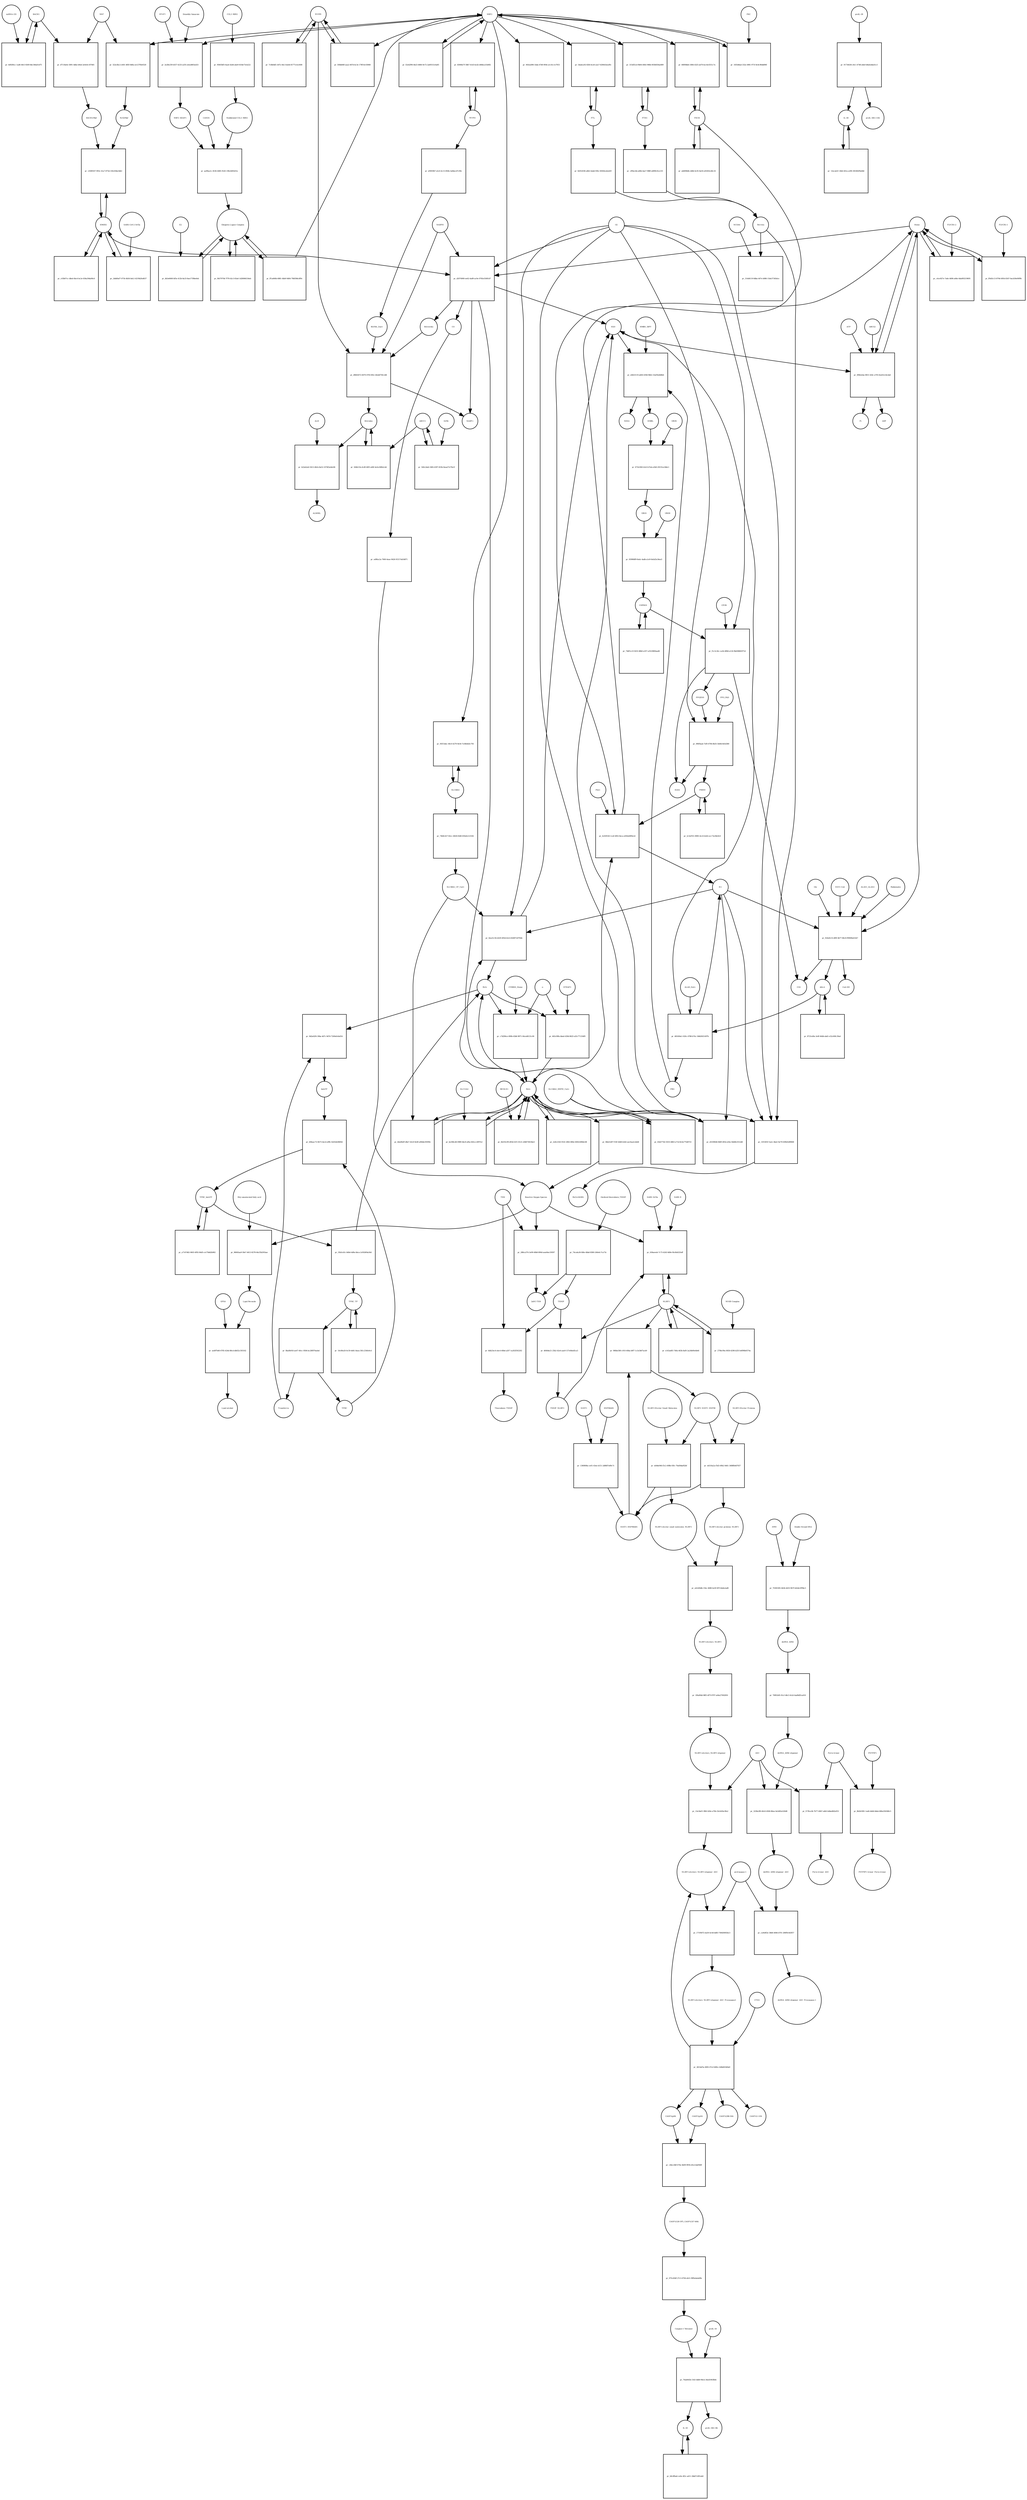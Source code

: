 strict digraph  {
Heme [annotation="urn_miriam_obo.chebi_CHEBI%3A30413", bipartite=0, cls="simple chemical", fontsize=4, label=Heme, shape=circle];
"pr_d2074900-ee62-4a89-ac9e-0765e55081d7" [annotation="", bipartite=1, cls=process, fontsize=4, label="pr_d2074900-ee62-4a89-ac9e-0765e55081d7", shape=square];
Biliverdin [annotation="urn_miriam_obo.chebi_CHEBI%3A17033", bipartite=0, cls="simple chemical", fontsize=4, label=Biliverdin, shape=circle];
HMOX1 [annotation=urn_miriam_uniprot_P09601, bipartite=0, cls=macromolecule, fontsize=4, label=HMOX1, shape=circle];
O2 [annotation="urn_miriam_obo.chebi_CHEBI%3A15379", bipartite=0, cls="simple chemical", fontsize=4, label=O2, shape=circle];
NADPH [annotation="urn_miriam_obo.chebi_CHEBI%3A16474", bipartite=0, cls="simple chemical", fontsize=4, label=NADPH, shape=circle];
H2O [annotation="urn_miriam_obo.chebi_CHEBI%3A15377", bipartite=0, cls="simple chemical", fontsize=4, label=H2O, shape=circle];
"Fe2+" [annotation="urn_miriam_obo.chebi_CHEBI%3A29033", bipartite=0, cls="simple chemical", fontsize=4, label="Fe2+", shape=circle];
"NADP+" [annotation="urn_miriam_obo.chebi_CHEBI%3A18009", bipartite=0, cls="simple chemical", fontsize=4, label="NADP+", shape=circle];
CO [annotation="urn_miriam_obo.chebi_CHEBI%3A17245", bipartite=0, cls="simple chemical", fontsize=4, label=CO, shape=circle];
"pr_c4ce927e-7a6e-4496-a66e-6da893219695" [annotation="", bipartite=1, cls=process, fontsize=4, label="pr_c4ce927e-7a6e-4496-a66e-6da893219695", shape=square];
"FLVCR1-2" [annotation=urn_miriam_uniprot_Q9Y5Y0, bipartite=0, cls=macromolecule, fontsize=4, label="FLVCR1-2", shape=circle];
"pr_d9b92472-6670-4783-8f2c-bfedd750c2d6" [annotation="", bipartite=1, cls=process, fontsize=4, label="pr_d9b92472-6670-4783-8f2c-bfedd750c2d6", shape=square];
Bilirubin [annotation="urn_miriam_obo.chebi_CHEBI%3A16990", bipartite=0, cls="simple chemical", fontsize=4, label=Bilirubin, shape=circle];
BLVRB [annotation=urn_miriam_uniprot_P30043, bipartite=0, cls=macromolecule, fontsize=4, label=BLVRB, shape=circle];
"BLVRA_Zn2+" [annotation="urn_miriam_obo.chebi_CHEBI%3A29805|urn_miriam_uniprot_P53004", bipartite=0, cls=complex, fontsize=4, label="BLVRA_Zn2+", shape=circle];
"pr_264b11fa-6c8f-40f3-a06f-4e5e349b2c4d" [annotation="", bipartite=1, cls=process, fontsize=4, label="pr_264b11fa-6c8f-40f3-a06f-4e5e349b2c4d", shape=square];
ABCC1 [annotation=urn_miriam_uniprot_P02768, bipartite=0, cls=macromolecule, fontsize=4, label=ABCC1, shape=circle];
"pr_b22eb2e0-5613-48cb-8a52-1074f2e4dc86" [annotation="", bipartite=1, cls=process, fontsize=4, label="pr_b22eb2e0-5613-48cb-8a52-1074f2e4dc86", shape=square];
ALB [annotation=urn_miriam_uniprot_P02768, bipartite=0, cls=macromolecule, fontsize=4, label=ALB, shape=circle];
"ALB/BIL" [annotation="urn_miriam_uniprot_P02768|urn_miriam_obo.chebi_CHEBI%3A16990", bipartite=0, cls=complex, fontsize=4, label="ALB/BIL", shape=circle];
NRF2 [annotation="", bipartite=0, cls=macromolecule, fontsize=4, label=NRF2, shape=circle];
"pr_522e3bc2-e401-485f-8d0a-ee127f0e6520" [annotation="", bipartite=1, cls=process, fontsize=4, label="pr_522e3bc2-e401-485f-8d0a-ee127f0e6520", shape=square];
MAF [annotation=urn_miriam_uniprot_O75444, bipartite=0, cls=macromolecule, fontsize=4, label=MAF, shape=circle];
"Nrf2/Maf" [annotation="", bipartite=0, cls=complex, fontsize=4, label="Nrf2/Maf", shape=circle];
"pr_d7118a0e-5891-4dbe-b9ed-2e0e0c187481" [annotation="", bipartite=1, cls=process, fontsize=4, label="pr_d7118a0e-5891-4dbe-b9ed-2e0e0c187481", shape=square];
BACH1 [annotation=urn_miriam_uniprot_O14867, bipartite=0, cls=macromolecule, fontsize=4, label=BACH1, shape=circle];
"BACH1/Maf" [annotation="", bipartite=0, cls=complex, fontsize=4, label="BACH1/Maf", shape=circle];
"pr_6d92f6cc-1ad6-4fe5-9269-8dc346a61d75" [annotation="", bipartite=1, cls=process, fontsize=4, label="pr_6d92f6cc-1ad6-4fe5-9269-8dc346a61d75", shape=square];
"miRNA-155" [annotation=urn_miriam_ncbigene_406947, bipartite=0, cls="nucleic acid feature", fontsize=4, label="miRNA-155", shape=circle];
"pr_c0389167-993c-41a7-875d-318c83be5db3" [annotation="", bipartite=1, cls=process, fontsize=4, label="pr_c0389167-993c-41a7-875d-318c83be5db3", shape=square];
PRIN9 [annotation="urn_miriam_obo.chebi_CHEBI%3A15430", bipartite=0, cls="simple chemical", fontsize=4, label=PRIN9, shape=circle];
"pr_4c83f326-1ca9-4f02-8eca-e83fab909a1d" [annotation="", bipartite=1, cls=process, fontsize=4, label="pr_4c83f326-1ca9-4f02-8eca-e83fab909a1d", shape=square];
FECH [annotation=urn_miriam_uniprot_P22830, bipartite=0, cls=macromolecule, fontsize=4, label=FECH, shape=circle];
"Pb2+" [annotation="urn_miriam_obo.chebi_CHEBI%3A27889", bipartite=0, cls="simple chemical", fontsize=4, label="Pb2+", shape=circle];
"H+" [annotation="urn_miriam_obo.chebi_CHEBI%3A15378", bipartite=0, cls="simple chemical", fontsize=4, label="H+", shape=circle];
"SUCC-CoA" [annotation="urn_miriam_obo.chebi_CHEBI%3A57292", bipartite=0, cls="simple chemical", fontsize=4, label="SUCC-CoA", shape=circle];
"pr_924e9c53-df0f-4b77-86c8-f99000af22b7" [annotation="", bipartite=1, cls=process, fontsize=4, label="pr_924e9c53-df0f-4b77-86c8-f99000af22b7", shape=square];
dALA [annotation="urn_miriam_obo.chebi_CHEBI%3A356416", bipartite=0, cls="simple chemical", fontsize=4, label=dALA, shape=circle];
ALAS1_ALAS2 [annotation="urn_miriam_uniprot_P13196|urn_miriam_uniprot_P22557", bipartite=0, cls=complex, fontsize=4, label=ALAS1_ALAS2, shape=circle];
Panhematin [annotation="urn_miriam_obo.chebi_CHEBI%3A50385", bipartite=0, cls="simple chemical", fontsize=4, label=Panhematin, shape=circle];
Gly [annotation="urn_miriam_obo.chebi_CHEBI%3A57305", bipartite=0, cls="simple chemical", fontsize=4, label=Gly, shape=circle];
"CoA-SH" [annotation="urn_miriam_obo.chebi_CHEBI%3A15346", bipartite=0, cls="simple chemical", fontsize=4, label="CoA-SH", shape=circle];
CO2 [annotation="urn_miriam_obo.chebi_CHEBI%3A16526", bipartite=0, cls="simple chemical", fontsize=4, label=CO2, shape=circle];
"pr_2e28e259-b557-4233-a25f-a5eed603a433" [annotation="", bipartite=1, cls=process, fontsize=4, label="pr_2e28e259-b557-4233-a25f-a5eed603a433", shape=square];
KEAP1 [annotation=urn_miriam_uniprot_Q14145, bipartite=0, cls=macromolecule, fontsize=4, label=KEAP1, shape=circle];
NRF2_KEAP1 [annotation="urn_miriam_uniprot_Q14145|urn_miriam_uniprot_Q16236", bipartite=0, cls=complex, fontsize=4, label=NRF2_KEAP1, shape=circle];
"Dimethly fumarate" [annotation="urn_miriam_obo.chebi_CHEBI%3A76004", bipartite=0, cls="simple chemical", fontsize=4, label="Dimethly fumarate", shape=circle];
"Ubiquitin Ligase Complex" [annotation="urn_miriam_uniprot_Q14145|urn_miriam_uniprot_Q15843|urn_miriam_uniprot_Q13618|urn_miriam_uniprot_P62877|urn_miriam_uniprot_Q16236|urn_miriam_uniprot_P0CG48|urn_miriam_pubmed_19940261|urn_miriam_interpro_IPR000608", bipartite=0, cls=complex, fontsize=4, label="Ubiquitin Ligase Complex", shape=circle];
"pr_9b57970d-7f78-42c3-83a6-1d28066334eb" [annotation="", bipartite=1, cls=process, fontsize=4, label="pr_9b57970d-7f78-42c3-83a6-1d28066334eb", shape=square];
"pr_481604e1-020c-4788-b74c-548d3631497b" [annotation="", bipartite=1, cls=process, fontsize=4, label="pr_481604e1-020c-4788-b74c-548d3631497b", shape=square];
PBG [annotation="urn_miriam_obo.chebi_CHEBI%3A58126", bipartite=0, cls="simple chemical", fontsize=4, label=PBG, shape=circle];
"ALAD_Zn2+" [annotation="urn_miriam_uniprot_P13716|urn_miriam_obo.chebi_CHEBI%3A29105", bipartite=0, cls=complex, fontsize=4, label="ALAD_Zn2+", shape=circle];
"pr_e6b53119-ab04-439d-9b62-33af5fa8d6b4" [annotation="", bipartite=1, cls=process, fontsize=4, label="pr_e6b53119-ab04-439d-9b62-33af5fa8d6b4", shape=square];
HMBL [annotation="urn_miriam_obo.chebi_CHEBI%3A57845", bipartite=0, cls="simple chemical", fontsize=4, label=HMBL, shape=circle];
HMBS_DIPY [annotation="urn_miriam_obo.chebi_CHEBI%3A36319|urn_miriam_uniprot_P08397", bipartite=0, cls=complex, fontsize=4, label=HMBS_DIPY, shape=circle];
"NH4+" [annotation="urn_miriam_obo.chebi_CHEBI%3A28938", bipartite=0, cls="simple chemical", fontsize=4, label="NH4+", shape=circle];
"pr_671b1963-b3c9-47ab-a5b9-29155ce3b6c1" [annotation="", bipartite=1, cls=process, fontsize=4, label="pr_671b1963-b3c9-47ab-a5b9-29155ce3b6c1", shape=square];
URO3 [annotation="urn_miriam_obo.chebi_CHEBI%3A15437", bipartite=0, cls="simple chemical", fontsize=4, label=URO3, shape=circle];
UROS [annotation=urn_miriam_uniprot_P10746, bipartite=0, cls=macromolecule, fontsize=4, label=UROS, shape=circle];
"pr_059968f9-8edc-4adb-a1e9-0efaf2e34ea5" [annotation="", bipartite=1, cls=process, fontsize=4, label="pr_059968f9-8edc-4adb-a1e9-0efaf2e34ea5", shape=square];
COPRO3 [annotation="urn_miriam_obo.chebi_CHEBI%3A15439", bipartite=0, cls="simple chemical", fontsize=4, label=COPRO3, shape=circle];
UROD [annotation=urn_miriam_uniprot_P06132, bipartite=0, cls=macromolecule, fontsize=4, label=UROD, shape=circle];
"pr_f1c3c24c-ca2b-489d-a124-9bd38682971d" [annotation="", bipartite=1, cls=process, fontsize=4, label="pr_f1c3c24c-ca2b-489d-a124-9bd38682971d", shape=square];
PPGEN9 [annotation="urn_miriam_obo.chebi_CHEBI%3A15435", bipartite=0, cls="simple chemical", fontsize=4, label=PPGEN9, shape=circle];
CPOX [annotation=urn_miriam_uniprot_P36551, bipartite=0, cls=macromolecule, fontsize=4, label=CPOX, shape=circle];
H2O2 [annotation="urn_miriam_obo.chebi_CHEBI%3A16240", bipartite=0, cls="simple chemical", fontsize=4, label=H2O2, shape=circle];
"pr_9f6f0aab-7ef0-4784-8b35-5b40c0d1d380" [annotation="", bipartite=1, cls=process, fontsize=4, label="pr_9f6f0aab-7ef0-4784-8b35-5b40c0d1d380", shape=square];
PPO_FAD [annotation="urn_miriam_obo.chebi_CHEBI%3A16238|urn_miriam_uniprot_P50336", bipartite=0, cls=complex, fontsize=4, label=PPO_FAD, shape=circle];
"pr_f2e42f96-4b23-4666-9e72-2a69313c6a85" [annotation="", bipartite=1, cls=process, fontsize=4, label="pr_f2e42f96-4b23-4666-9e72-2a69313c6a85", shape=square];
"pr_8723cd0a-3e0f-46db-abd1-e52c60fc39a4" [annotation="", bipartite=1, cls="uncertain process", fontsize=4, label="pr_8723cd0a-3e0f-46db-abd1-e52c60fc39a4", shape=square];
"pr_74df1cc9-5633-48b0-a357-a3523800aad6" [annotation="", bipartite=1, cls="uncertain process", fontsize=4, label="pr_74df1cc9-5633-48b0-a357-a3523800aad6", shape=square];
"pr_2c5ef551-8985-4cc6-b2d2-ecc72e38e9c8" [annotation="", bipartite=1, cls="uncertain process", fontsize=4, label="pr_2c5ef551-8985-4cc6-b2d2-ecc72e38e9c8", shape=square];
"Poly-unsaturated fatty acid" [annotation="urn_miriam_obo.chebi_CHEBI%3A26208", bipartite=0, cls="simple chemical", fontsize=4, label="Poly-unsaturated fatty acid", shape=circle];
"pr_96845aa9-58e7-4613-8278-64cf3b291bae" [annotation="", bipartite=1, cls=process, fontsize=4, label="pr_96845aa9-58e7-4613-8278-64cf3b291bae", shape=square];
"Lipid Peroxide" [annotation="urn_miriam_obo.chebi_CHEBI%3A61051", bipartite=0, cls="simple chemical", fontsize=4, label="Lipid Peroxide", shape=circle];
"Reactive Oxygen Species" [annotation="urn_miriam_obo.chebi_CHEBI%3A26523", bipartite=0, cls="simple chemical", fontsize=4, label="Reactive Oxygen Species", shape=circle];
"pr_15f1491f-5a2c-4ba5-9a79-63f6d1df8068" [annotation="", bipartite=1, cls=process, fontsize=4, label="pr_15f1491f-5a2c-4ba5-9a79-63f6d1df8068", shape=square];
"Fe(3+)O(OH)" [annotation="urn_miriam_obo.chebi_CHEBI%3A78619", bipartite=0, cls="simple chemical", fontsize=4, label="Fe(3+)O(OH)", shape=circle];
Ferritin [annotation=urn_miriam_uniprot_P02794, bipartite=0, cls=complex, fontsize=4, label=Ferritin, shape=circle];
"pr_b6a08eff-d8a7-43c8-9e49-af66de39399e" [annotation="", bipartite=1, cls=process, fontsize=4, label="pr_b6a08eff-d8a7-43c8-9e49-af66de39399e", shape=square];
"SLC40A1_CP_Cu2+" [annotation="urn_miriam_uniprot_P00450|urn_miriam_uniprot_Q9NP59|urn_miriam_obo.chebi_CHEBI%3A29036", bipartite=0, cls=complex, fontsize=4, label="SLC40A1_CP_Cu2+", shape=circle];
"pr_0ea21c56-d229-495d-b3c4-8268722f7b9e" [annotation="", bipartite=1, cls=process, fontsize=4, label="pr_0ea21c56-d229-495d-b3c4-8268722f7b9e", shape=square];
"Fe3+" [annotation="urn_miriam_obo.chebi_CHEBI%3A29034", bipartite=0, cls="simple chemical", fontsize=4, label="Fe3+", shape=circle];
SLC40A1 [annotation=urn_miriam_ncbigene_30061, bipartite=0, cls="nucleic acid feature", fontsize=4, label=SLC40A1, shape=circle];
"pr_95f15dec-40c0-4279-9e56-7e36b4d3c705" [annotation="", bipartite=1, cls=process, fontsize=4, label="pr_95f15dec-40c0-4279-9e56-7e36b4d3c705", shape=square];
FTH1 [annotation=urn_miriam_ncbigene_2495, bipartite=0, cls="nucleic acid feature", fontsize=4, label=FTH1, shape=circle];
"pr_315d55cd-9b04-40b5-966b-003b929ae889" [annotation="", bipartite=1, cls=process, fontsize=4, label="pr_315d55cd-9b04-40b5-966b-003b929ae889", shape=square];
FTL [annotation=urn_miriam_ncbigene_2512, bipartite=0, cls="nucleic acid feature", fontsize=4, label=FTL, shape=circle];
"pr_5dadca92-82fd-4ce6-a2a7-620643eeeffe" [annotation="", bipartite=1, cls=process, fontsize=4, label="pr_5dadca92-82fd-4ce6-a2a7-620643eeeffe", shape=square];
"pr_cff6ecbb-a66b-4ae7-988f-a6f89c9ce135" [annotation="", bipartite=1, cls=process, fontsize=4, label="pr_cff6ecbb-a66b-4ae7-988f-a6f89c9ce135", shape=square];
"pr_0d352036-a8b3-4abd-93fe-56564ca6a429" [annotation="", bipartite=1, cls=process, fontsize=4, label="pr_0d352036-a8b3-4abd-93fe-56564ca6a429", shape=square];
"pr_66f00bb4-1884-4325-ab70-bcc6e5551c7a" [annotation="", bipartite=1, cls=process, fontsize=4, label="pr_66f00bb4-1884-4325-ab70-bcc6e5551c7a", shape=square];
"pr_ab609b6b-2d8d-4c05-8a50-e81602cd6c16" [annotation="", bipartite=1, cls=process, fontsize=4, label="pr_ab609b6b-2d8d-4c05-8a50-e81602cd6c16", shape=square];
"pr_c03b07cc-dbed-4bc4-bc2e-636a39da96c6" [annotation="", bipartite=1, cls=process, fontsize=4, label="pr_c03b07cc-dbed-4bc4-bc2e-636a39da96c6", shape=square];
BLVRA [annotation=urn_miriam_ncbigene_644, bipartite=0, cls="nucleic acid feature", fontsize=4, label=BLVRA, shape=circle];
"pr_83066e7f-58b7-41d3-bcd2-d46bca51bf82" [annotation="", bipartite=1, cls=process, fontsize=4, label="pr_83066e7f-58b7-41d3-bcd2-d46bca51bf82", shape=square];
"pr_5f4bb66f-aaa2-467d-bc3e-178f14c03068" [annotation="", bipartite=1, cls=process, fontsize=4, label="pr_5f4bb66f-aaa2-467d-bc3e-178f14c03068", shape=square];
"pr_7c6bfdd5-3d7e-44c3-beb4-81771cfa1608" [annotation="", bipartite=1, cls=process, fontsize=4, label="pr_7c6bfdd5-3d7e-44c3-beb4-81771cfa1608", shape=square];
"pr_ef0059b7-a5c6-4c13-856b-3a6becd7c90c" [annotation="", bipartite=1, cls=process, fontsize=4, label="pr_ef0059b7-a5c6-4c13-856b-3a6becd7c90c", shape=square];
"pr_74b9c427-82cc-4828-83d0-650efe123182" [annotation="", bipartite=1, cls=process, fontsize=4, label="pr_74b9c427-82cc-4828-83d0-650efe123182", shape=square];
"pr_314d4119-8dba-447e-b086-15de37345dce" [annotation="", bipartite=1, cls=process, fontsize=4, label="pr_314d4119-8dba-447e-b086-15de37345dce", shape=square];
NCOA4 [annotation=urn_miriam_uniprot_Q13772, bipartite=0, cls=macromolecule, fontsize=4, label=NCOA4, shape=circle];
"pr_c7d296ce-690b-43b8-9871-04ced6131c00" [annotation="", bipartite=1, cls=process, fontsize=4, label="pr_c7d296ce-690b-43b8-9871-04ced6131c00", shape=square];
CYBRD1_Heme [annotation="urn_miriam_uniprot_Q53TN4|urn_miriam_obo.chebi_CHEBI%3A30413", bipartite=0, cls=complex, fontsize=4, label=CYBRD1_Heme, shape=circle];
"e-" [annotation="urn_miriam_obo.chebi_CHEBI%3A10545", bipartite=0, cls="simple chemical", fontsize=4, label="e-", shape=circle];
"pr_be306cd6-0989-4bc8-af6a-645ccc6f97e2" [annotation="", bipartite=1, cls=process, fontsize=4, label="pr_be306cd6-0989-4bc8-af6a-645ccc6f97e2", shape=square];
SLC11A2 [annotation=urn_miriam_uniprot_P49281, bipartite=0, cls=macromolecule, fontsize=4, label=SLC11A2, shape=circle];
"pr_aed97b40-6785-424d-88cd-db832c593162" [annotation="", bipartite=1, cls=process, fontsize=4, label="pr_aed97b40-6785-424d-88cd-db832c593162", shape=square];
"Lipid alcohol" [annotation="urn_miriam_obo.chebi_CHEBI%3A24026", bipartite=0, cls="simple chemical", fontsize=4, label="Lipid alcohol", shape=circle];
GPX4 [annotation=urn_miriam_uniprot_P36969, bipartite=0, cls=macromolecule, fontsize=4, label=GPX4, shape=circle];
"pr_2ddd0af7-0754-4b56-bdc2-4219b2fed637" [annotation="", bipartite=1, cls=process, fontsize=4, label="pr_2ddd0af7-0754-4b56-bdc2-4219b2fed637", shape=square];
"SARS-CoV-2 Orf3a" [annotation="urn_miriam_uniprot_P0DTC3|urn_miriam_taxonomy_2697049", bipartite=0, cls=macromolecule, fontsize=4, label="SARS-CoV-2 Orf3a", shape=circle];
"pr_9bb21d07-f16f-4448-b3d2-aec6aa2cdeb8" [annotation="", bipartite=1, cls=process, fontsize=4, label="pr_9bb21d07-f16f-4448-b3d2-aec6aa2cdeb8", shape=square];
"pr_540c2de6-36f4-4397-833b-9eaa57e79e1f" [annotation="", bipartite=1, cls=process, fontsize=4, label="pr_540c2de6-36f4-4397-833b-9eaa57e79e1f", shape=square];
Orf9c [annotation=urn_miriam_taxonomy_2697049, bipartite=0, cls=macromolecule, fontsize=4, label=Orf9c, shape=circle];
CUL3_RBX1 [annotation="urn_miriam_uniprot_Q13618|urn_miriam_uniprot_P62877", bipartite=0, cls=complex, fontsize=4, label=CUL3_RBX1, shape=circle];
"pr_95603bf5-6aa4-42d4-abe9-61fde73cb222" [annotation="", bipartite=1, cls=process, fontsize=4, label="pr_95603bf5-6aa4-42d4-abe9-61fde73cb222", shape=square];
"Neddylated CUL3_RBX1" [annotation="urn_miriam_uniprot_Q15843|urn_miriam_uniprot_Q13618|urn_miriam_uniprot_P62877", bipartite=0, cls=complex, fontsize=4, label="Neddylated CUL3_RBX1", shape=circle];
"pr_063ea696-1bda-47d0-9f44-a1c41c1e7053" [annotation="", bipartite=1, cls=process, fontsize=4, label="pr_063ea696-1bda-47d0-9f44-a1c41c1e7053", shape=square];
"pr_aa99aa1c-4536-4485-91d5-19fe2b95d31e" [annotation="", bipartite=1, cls=process, fontsize=4, label="pr_aa99aa1c-4536-4485-91d5-19fe2b95d31e", shape=square];
CAND1 [annotation=urn_miriam_uniprot_Q86VP6, bipartite=0, cls=macromolecule, fontsize=4, label=CAND1, shape=circle];
E2 [annotation=urn_miriam_interpro_IPR000608, bipartite=0, cls=macromolecule, fontsize=4, label=E2, shape=circle];
"pr_db3e6660-bf5e-412b-8a33-8ae1759be6eb" [annotation="", bipartite=1, cls=process, fontsize=4, label="pr_db3e6660-bf5e-412b-8a33-8ae1759be6eb", shape=square];
"pr_1835d6ad-332e-4981-971f-8c8c9fddd96f" [annotation="", bipartite=1, cls=process, fontsize=4, label="pr_1835d6ad-332e-4981-971f-8c8c9fddd96f", shape=square];
PKC [annotation="urn_miriam_pubmed_12198130|urn_miriam_interpro_IPR012233", bipartite=0, cls=macromolecule, fontsize=4, label=PKC, shape=circle];
"pr_ff4d5c13-879d-4954-8347-0acb59e90f9b" [annotation="", bipartite=1, cls=process, fontsize=4, label="pr_ff4d5c13-879d-4954-8347-0acb59e90f9b", shape=square];
"FLVCR1-1" [annotation=urn_miriam_uniprot_Q9Y5Y0, bipartite=0, cls=macromolecule, fontsize=4, label="FLVCR1-1", shape=circle];
"pr_0f6b2eba-0831-426c-a705-6ee61e1dcda6" [annotation="", bipartite=1, cls=process, fontsize=4, label="pr_0f6b2eba-0831-426c-a705-6ee61e1dcda6", shape=square];
ABCG2 [annotation=urn_miriam_uniprot_Q9UNQ0, bipartite=0, cls="macromolecule multimer", fontsize=4, label=ABCG2, shape=circle];
ATP [annotation="urn_miriam_obo.chebi_CHEBI%3A30616", bipartite=0, cls="simple chemical", fontsize=4, label=ATP, shape=circle];
Pi [annotation="urn_miriam_obo.chebi_CHEBI%3A18367", bipartite=0, cls="simple chemical", fontsize=4, label=Pi, shape=circle];
ADP [annotation="urn_miriam_obo.chebi_CHEBI%3A456216", bipartite=0, cls="simple chemical", fontsize=4, label=ADP, shape=circle];
"pr_65d277d2-5033-4863-a71d-8c0a775d0721" [annotation="", bipartite=1, cls=process, fontsize=4, label="pr_65d277d2-5033-4863-a71d-8c0a775d0721", shape=square];
"SLC40A1_HEPH_Cu2+" [annotation="urn_miriam_uniprot_Q9BQS7|urn_miriam_uniprot_Q9NP59|urn_miriam_obo.chebi_CHEBI%3A28694", bipartite=0, cls=complex, fontsize=4, label="SLC40A1_HEPH_Cu2+", shape=circle];
"pr_d1039646-8b9f-4f5d-a50a-56d4fe3512d6" [annotation="", bipartite=1, cls=process, fontsize=4, label="pr_d1039646-8b9f-4f5d-a50a-56d4fe3512d6", shape=square];
"pr_9d2a62f4-30ba-4d7c-9d7d-7249efe0a654" [annotation="", bipartite=1, cls=process, fontsize=4, label="pr_9d2a62f4-30ba-4d7c-9d7d-7249efe0a654", shape=square];
Transferrin [annotation=urn_miriam_uniprot_P02787, bipartite=0, cls=macromolecule, fontsize=4, label=Transferrin, shape=circle];
holoTF [annotation="urn_miriam_uniprot_P02787|urn_miriam_obo.chebi_CHEBI%3A29034", bipartite=0, cls=complex, fontsize=4, label=holoTF, shape=circle];
TFRC [annotation=urn_miriam_uniprot_P02786, bipartite=0, cls="macromolecule multimer", fontsize=4, label=TFRC, shape=circle];
"pr_b94aac72-0b73-4ecd-a9fb-32d1b4286f44" [annotation="", bipartite=1, cls=process, fontsize=4, label="pr_b94aac72-0b73-4ecd-a9fb-32d1b4286f44", shape=square];
TFRC_holoTF [annotation="urn_miriam_uniprot_P02787|urn_miriam_obo.chebi_CHEBI%3A29034|urn_miriam_uniprot_P02786", bipartite=0, cls=complex, fontsize=4, label=TFRC_holoTF, shape=circle];
"pr_a7147d62-0603-4f92-84d5-ce17b6d2b902" [annotation="", bipartite=1, cls=process, fontsize=4, label="pr_a7147d62-0603-4f92-84d5-ce17b6d2b902", shape=square];
"pr_35b3cd1c-b6b4-4d9a-bbca-2cf626f4a56d" [annotation="", bipartite=1, cls=process, fontsize=4, label="pr_35b3cd1c-b6b4-4d9a-bbca-2cf626f4a56d", shape=square];
TFRC_TF [annotation="urn_miriam_uniprot_P02787|urn_miriam_uniprot_P02786", bipartite=0, cls=complex, fontsize=4, label=TFRC_TF, shape=circle];
"pr_463c09fa-bbed-439d-8625-af3c771334f9" [annotation="", bipartite=1, cls=process, fontsize=4, label="pr_463c09fa-bbed-439d-8625-af3c771334f9", shape=square];
STEAP3 [annotation=urn_miriam_uniprot_Q658P3, bipartite=0, cls=macromolecule, fontsize=4, label=STEAP3, shape=circle];
"pr_6b335c99-d93d-41f1-8121-e9d673653be5" [annotation="", bipartite=1, cls=process, fontsize=4, label="pr_6b335c99-d93d-41f1-8121-e9d673653be5", shape=square];
MCOLN1 [annotation=urn_miriam_uniprot_Q9GZU1, bipartite=0, cls=macromolecule, fontsize=4, label=MCOLN1, shape=circle];
"pr_2e8c2343-9141-4fb5-806e-60022496dc68" [annotation="", bipartite=1, cls=process, fontsize=4, label="pr_2e8c2343-9141-4fb5-806e-60022496dc68", shape=square];
"pr_10c80e20-0c59-4d41-8aea-581c254fe9cd" [annotation="", bipartite=1, cls=process, fontsize=4, label="pr_10c80e20-0c59-4d41-8aea-581c254fe9cd", shape=square];
"pr_8ba9b918-ae47-40cc-9584-bc28f870aebd" [annotation="", bipartite=1, cls=process, fontsize=4, label="pr_8ba9b918-ae47-40cc-9584-bc28f870aebd", shape=square];
"pr_ff1a666b-6881-4bb9-9d04-79bf586c8f9c" [annotation="", bipartite=1, cls=process, fontsize=4, label="pr_ff1a666b-6881-4bb9-9d04-79bf586c8f9c", shape=square];
"Oxidized thioredoxin_TXNIP" [annotation="urn_miriam_uniprot_P10599|urn_miriam_uniprot_Q9H3M7", bipartite=0, cls=complex, fontsize=4, label="Oxidized thioredoxin_TXNIP", shape=circle];
"pr_74ca4a36-fd6e-4bbd-8380-240e6c7ca73c" [annotation="", bipartite=1, cls=process, fontsize=4, label="pr_74ca4a36-fd6e-4bbd-8380-240e6c7ca73c", shape=square];
TXNIP [annotation=urn_miriam_uniprot_Q9H3M7, bipartite=0, cls=macromolecule, fontsize=4, label=TXNIP, shape=circle];
"2xHC-TXN" [annotation=urn_miriam_uniprot_P10599, bipartite=0, cls=macromolecule, fontsize=4, label="2xHC-TXN", shape=circle];
NLRP3 [annotation=urn_miriam_uniprot_Q96P20, bipartite=0, cls=macromolecule, fontsize=4, label=NLRP3, shape=circle];
"pr_279bc99a-0658-4298-b25f-fe8f96b0574a" [annotation="", bipartite=1, cls=process, fontsize=4, label="pr_279bc99a-0658-4298-b25f-fe8f96b0574a", shape=square];
"Nf-KB Complex" [annotation="urn_miriam_uniprot_P19838|urn_miriam_uniprot_Q04206|urn_miriam_uniprot_Q00653", bipartite=0, cls=complex, fontsize=4, label="Nf-KB Complex", shape=circle];
"pr_e143ad05-7d0a-463b-8af0-2a24b09e4b46" [annotation="", bipartite=1, cls=process, fontsize=4, label="pr_e143ad05-7d0a-463b-8af0-2a24b09e4b46", shape=square];
TXN [annotation=urn_miriam_uniprot_P10599, bipartite=0, cls=macromolecule, fontsize=4, label=TXN, shape=circle];
"pr_288ca374-3e99-40b8-890d-aea64ec59597" [annotation="", bipartite=1, cls=process, fontsize=4, label="pr_288ca374-3e99-40b8-890d-aea64ec59597", shape=square];
"pr_6db23ec4-ebc4-40bd-a267-1a202f302202" [annotation="", bipartite=1, cls=process, fontsize=4, label="pr_6db23ec4-ebc4-40bd-a267-1a202f302202", shape=square];
Thioredoxin_TXNIP [annotation="urn_miriam_uniprot_P10599|urn_miriam_uniprot_Q9H3M7", bipartite=0, cls=complex, fontsize=4, label=Thioredoxin_TXNIP, shape=circle];
HSP90AB1 [annotation=urn_miriam_uniprot_P08238, bipartite=0, cls=macromolecule, fontsize=4, label=HSP90AB1, shape=circle];
"pr_1360808a-ce01-43ee-b151-2d8687e89c7c" [annotation="", bipartite=1, cls=process, fontsize=4, label="pr_1360808a-ce01-43ee-b151-2d8687e89c7c", shape=square];
SUGT1 [annotation=urn_miriam_uniprot_Q9Y2Z0, bipartite=0, cls=macromolecule, fontsize=4, label=SUGT1, shape=circle];
SUGT1_HSP90AB1 [annotation="urn_miriam_uniprot_P08238|urn_miriam_uniprot_Q9Y2Z0", bipartite=0, cls=complex, fontsize=4, label=SUGT1_HSP90AB1, shape=circle];
"pr_986be580-c910-40ba-b9f7-1c3e3b07acb9" [annotation="", bipartite=1, cls=process, fontsize=4, label="pr_986be580-c910-40ba-b9f7-1c3e3b07acb9", shape=square];
NLRP3_SUGT1_HSP90 [annotation="urn_miriam_uniprot_P08238|urn_miriam_uniprot_Q96P20|urn_miriam_uniprot_Q9Y2Z0", bipartite=0, cls=complex, fontsize=4, label=NLRP3_SUGT1_HSP90, shape=circle];
"pr_d640de21-25b2-42e4-aae9-157e0bed5ca5" [annotation="", bipartite=1, cls=process, fontsize=4, label="pr_d640de21-25b2-42e4-aae9-157e0bed5ca5", shape=square];
TXNIP_NLRP3 [annotation="urn_miriam_uniprot_Q9H3M7|urn_miriam_uniprot_Q96P20", bipartite=0, cls=complex, fontsize=4, label=TXNIP_NLRP3, shape=circle];
"NLRP3 Elicitor Proteins" [annotation="urn_miriam_uniprot_P05067|urn_miriam_uniprot_P09616", bipartite=0, cls=macromolecule, fontsize=4, label="NLRP3 Elicitor Proteins", shape=circle];
"pr_eb516a2a-f5d3-49b2-9d41-3488fb0d7657" [annotation="", bipartite=1, cls=process, fontsize=4, label="pr_eb516a2a-f5d3-49b2-9d41-3488fb0d7657", shape=square];
"NLRP3 elicitor proteins_NLRP3" [annotation="urn_miriam_uniprot_P09616|urn_miriam_uniprot_P05067|urn_miriam_uniprot_Q96P20", bipartite=0, cls=complex, fontsize=4, label="NLRP3 elicitor proteins_NLRP3", shape=circle];
"NLRP3 Elicitor Small Molecules" [annotation="urn_miriam_obo.chebi_CHEBI%3A46661|urn_miriam_obo.chebi_CHEBI%3A16336|urn_miriam_obo.chebi_CHEBI%3A30563", bipartite=0, cls="simple chemical", fontsize=4, label="NLRP3 Elicitor Small Molecules", shape=circle];
"pr_eb9de946-f3c2-498b-93fc-70a69daf62bf" [annotation="", bipartite=1, cls=process, fontsize=4, label="pr_eb9de946-f3c2-498b-93fc-70a69daf62bf", shape=square];
"NLRP3 elicitor small molecules_NLRP3" [annotation="urn_miriam_obo.chebi_CHEBI%3A46661|urn_miriam_obo.chebi_CHEBI%3A16336|urn_miriam_obo.chebi_CHEBI%3A30563|urn_miriam_uniprot_Q96P20", bipartite=0, cls=complex, fontsize=4, label="NLRP3 elicitor small molecules_NLRP3", shape=circle];
"pr_a0cb94db-15bc-4680-bc6f-697c8a8a2ad8" [annotation="", bipartite=1, cls=process, fontsize=4, label="pr_a0cb94db-15bc-4680-bc6f-697c8a8a2ad8", shape=square];
"NLRP3 elicitors_NLRP3" [annotation="urn_miriam_uniprot_P05067|urn_miriam_uniprot_P09616|urn_miriam_uniprot_P08238|urn_miriam_uniprot_Q96P20|urn_miriam_uniprot_Q9Y2Z0|urn_miriam_obo.chebi_CHEBI%3A46661|urn_miriam_obo.chebi_CHEBI%3A16336|urn_miriam_obo.chebi_CHEBI%3A30563", bipartite=0, cls=complex, fontsize=4, label="NLRP3 elicitors_NLRP3", shape=circle];
"pr_1f8a9fdd-98f5-4f7f-8797-a64e27002850" [annotation="", bipartite=1, cls=process, fontsize=4, label="pr_1f8a9fdd-98f5-4f7f-8797-a64e27002850", shape=square];
"NLRP3 elicitors_NLRP3 oligomer" [annotation="urn_miriam_obo.chebi_CHEBI%3A36080", bipartite=0, cls="complex multimer", fontsize=4, label="NLRP3 elicitors_NLRP3 oligomer", shape=circle];
"pr_13e34ef1-9fbf-420e-a70b-25e5d1bc9fa2" [annotation="", bipartite=1, cls=process, fontsize=4, label="pr_13e34ef1-9fbf-420e-a70b-25e5d1bc9fa2", shape=square];
ASC [annotation=urn_miriam_uniprot_Q9ULZ3, bipartite=0, cls=macromolecule, fontsize=4, label=ASC, shape=circle];
"NLRP3 elicitors_NLRP3 oligomer_ASC" [annotation="urn_miriam_uniprot_Q9ULZ3|urn_miriam_obo.chebi_CHEBI%3A36080", bipartite=0, cls="complex multimer", fontsize=4, label="NLRP3 elicitors_NLRP3 oligomer_ASC", shape=circle];
"pr_17195872-da30-4c0d-bd83-749d30f45bc3" [annotation="", bipartite=1, cls=process, fontsize=4, label="pr_17195872-da30-4c0d-bd83-749d30f45bc3", shape=square];
"proCaspase-1" [annotation=urn_miriam_uniprot_P29466, bipartite=0, cls=macromolecule, fontsize=4, label="proCaspase-1", shape=circle];
"NLRP3 elicitors_NLRP3 oligomer_ASC_Procaspase1" [annotation="urn_miriam_uniprot_P29466|urn_miriam_uniprot_Q9ULZ3", bipartite=0, cls="complex multimer", fontsize=4, label="NLRP3 elicitors_NLRP3 oligomer_ASC_Procaspase1", shape=circle];
"pr_f178ca3b-7b77-40b7-a4b5-b4bedfd2ef53" [annotation="", bipartite=1, cls=process, fontsize=4, label="pr_f178ca3b-7b77-40b7-a4b5-b4bedfd2ef53", shape=square];
"Pyrin trimer" [annotation=urn_miriam_uniprot_O15553, bipartite=0, cls=complex, fontsize=4, label="Pyrin trimer", shape=circle];
"Pyrin trimer_ASC" [annotation="urn_miriam_uniprot_O15553|urn_miriam_uniprot_Q9ULZ3", bipartite=0, cls=complex, fontsize=4, label="Pyrin trimer_ASC", shape=circle];
"pr_8b2b1981-1ad4-4dd4-b8ab-686a356368c5" [annotation="", bipartite=1, cls=process, fontsize=4, label="pr_8b2b1981-1ad4-4dd4-b8ab-686a356368c5", shape=square];
PSTPIP1 [annotation=urn_miriam_uniprot_O43586, bipartite=0, cls="macromolecule multimer", fontsize=4, label=PSTPIP1, shape=circle];
"PSTPIP1 trimer_Pyrin trimer" [annotation="urn_miriam_uniprot_O15553|urn_miriam_uniprot_O43586", bipartite=0, cls=complex, fontsize=4, label="PSTPIP1 trimer_Pyrin trimer", shape=circle];
"Double Strand DNA" [annotation="urn_miriam_obo.chebi_CHEBI%3A16991", bipartite=0, cls="simple chemical", fontsize=4, label="Double Strand DNA", shape=circle];
"pr_70383385-4b3b-4d33-9b7f-b42de1ff9bc5" [annotation="", bipartite=1, cls=process, fontsize=4, label="pr_70383385-4b3b-4d33-9b7f-b42de1ff9bc5", shape=square];
dsDNA_AIM2 [annotation="urn_miriam_obo.chebi_CHEBI%3A16991|urn_miriam_uniprot_O14862", bipartite=0, cls=complex, fontsize=4, label=dsDNA_AIM2, shape=circle];
AIM2 [annotation=urn_miriam_uniprot_O14862, bipartite=0, cls=macromolecule, fontsize=4, label=AIM2, shape=circle];
"pr_70f81b95-91cf-48c5-9cb3-6ad9df3ca010" [annotation="", bipartite=1, cls=process, fontsize=4, label="pr_70f81b95-91cf-48c5-9cb3-6ad9df3ca010", shape=square];
"dsDNA_AIM2 oligomer" [annotation="urn_miriam_obo.chebi_CHEBI%3A36080", bipartite=0, cls=complex, fontsize=4, label="dsDNA_AIM2 oligomer", shape=circle];
"pr_3238a3f6-40c8-4506-86ea-0a5d02a520d8" [annotation="", bipartite=1, cls=process, fontsize=4, label="pr_3238a3f6-40c8-4506-86ea-0a5d02a520d8", shape=square];
"dsDNA_AIM2 oligomer_ASC" [annotation="urn_miriam_obo.chebi_CHEBI%3A36080|urn_miriam_uniprot_Q9ULZ3", bipartite=0, cls=complex, fontsize=4, label="dsDNA_AIM2 oligomer_ASC", shape=circle];
"pr_ca9e8f2e-38d6-4084-b701-280f9c0d3f57" [annotation="", bipartite=1, cls=process, fontsize=4, label="pr_ca9e8f2e-38d6-4084-b701-280f9c0d3f57", shape=square];
"dsDNA_AIM2 oligomer_ASC_Procaspase-1" [annotation="", bipartite=0, cls=complex, fontsize=4, label="dsDNA_AIM2 oligomer_ASC_Procaspase-1", shape=circle];
"pr_4414af5a-4692-47a3-b69e-c6dbd41bfda9" [annotation="", bipartite=1, cls=process, fontsize=4, label="pr_4414af5a-4692-47a3-b69e-c6dbd41bfda9", shape=square];
"CASP1(p20)" [annotation=urn_miriam_uniprot_P29466, bipartite=0, cls=macromolecule, fontsize=4, label="CASP1(p20)", shape=circle];
CTSG [annotation=urn_miriam_uniprot_P08311, bipartite=0, cls=macromolecule, fontsize=4, label=CTSG, shape=circle];
"CASP1(298-316)" [annotation=urn_miriam_uniprot_P29466, bipartite=0, cls=macromolecule, fontsize=4, label="CASP1(298-316)", shape=circle];
"CASP1(1-119)" [annotation=urn_miriam_uniprot_P29466, bipartite=0, cls=macromolecule, fontsize=4, label="CASP1(1-119)", shape=circle];
"CASP1(p10)" [annotation=urn_miriam_uniprot_P29466, bipartite=0, cls=macromolecule, fontsize=4, label="CASP1(p10)", shape=circle];
"pr_c4bcc8df-674e-4b09-9f58-e9ce1daf040f" [annotation="", bipartite=1, cls=process, fontsize=4, label="pr_c4bcc8df-674e-4b09-9f58-e9ce1daf040f", shape=square];
"CASP1(120-197)_CASP1(317-404)" [annotation=urn_miriam_uniprot_P29466, bipartite=0, cls=complex, fontsize=4, label="CASP1(120-197)_CASP1(317-404)", shape=circle];
"pr_075cd5df-27c3-4764-afe5-39f0a4adaf8e" [annotation="", bipartite=1, cls=process, fontsize=4, label="pr_075cd5df-27c3-4764-afe5-39f0a4adaf8e", shape=square];
"Caspase-1 Tetramer" [annotation=urn_miriam_uniprot_P29466, bipartite=0, cls="complex multimer", fontsize=4, label="Caspase-1 Tetramer", shape=circle];
"proIL-1B" [annotation=urn_miriam_uniprot_P01584, bipartite=0, cls=macromolecule, fontsize=4, label="proIL-1B", shape=circle];
"pr_91734436-c8c1-4748-a8a0-b8afa4da41c3" [annotation="", bipartite=1, cls=process, fontsize=4, label="pr_91734436-c8c1-4748-a8a0-b8afa4da41c3", shape=square];
"IL-1B" [annotation=urn_miriam_uniprot_P01584, bipartite=0, cls=macromolecule, fontsize=4, label="IL-1B", shape=circle];
"proIL-1B(1-116)" [annotation=urn_miriam_uniprot_P01584, bipartite=0, cls=macromolecule, fontsize=4, label="proIL-1B(1-116)", shape=circle];
"pr_13ecab1f-14b4-441a-a290-381682f9a6b6" [annotation="", bipartite=1, cls="omitted process", fontsize=4, label="pr_13ecab1f-14b4-441a-a290-381682f9a6b6", shape=square];
"pr_636aeeeb-7c73-4243-8d9e-f6c6b4325eff" [annotation="", bipartite=1, cls=process, fontsize=4, label="pr_636aeeeb-7c73-4243-8d9e-f6c6b4325eff", shape=square];
"SARS E" [annotation=urn_miriam_uniprot_P59637, bipartite=0, cls=macromolecule, fontsize=4, label="SARS E", shape=circle];
"SARS Orf3a" [annotation=urn_miriam_uniprot_P59632, bipartite=0, cls=macromolecule, fontsize=4, label="SARS Orf3a", shape=circle];
"proIL-18" [annotation=urn_miriam_uniprot_Q14116, bipartite=0, cls=macromolecule, fontsize=4, label="proIL-18", shape=circle];
"pr_70ab943b-1543-4db9-96cb-34ed1903fbfe" [annotation="", bipartite=1, cls=process, fontsize=4, label="pr_70ab943b-1543-4db9-96cb-34ed1903fbfe", shape=square];
"IL-18" [annotation=urn_miriam_uniprot_Q14116, bipartite=0, cls=macromolecule, fontsize=4, label="IL-18", shape=circle];
"proIL-18(1-36)" [annotation=urn_miriam_uniprot_Q14116, bipartite=0, cls=macromolecule, fontsize=4, label="proIL-18(1-36)", shape=circle];
"pr_b9c8fba6-ce0e-4f2c-ad11-2bb67c891ab0" [annotation="", bipartite=1, cls="omitted process", fontsize=4, label="pr_b9c8fba6-ce0e-4f2c-ad11-2bb67c891ab0", shape=square];
"pr_ed9fac2a-7660-4eae-9426-91517eb54871" [annotation="", bipartite=1, cls=process, fontsize=4, label="pr_ed9fac2a-7660-4eae-9426-91517eb54871", shape=square];
Heme -> "pr_d2074900-ee62-4a89-ac9e-0765e55081d7"  [annotation="", interaction_type=consumption];
Heme -> "pr_c4ce927e-7a6e-4496-a66e-6da893219695"  [annotation="", interaction_type=consumption];
Heme -> "pr_924e9c53-df0f-4b77-86c8-f99000af22b7"  [annotation=urn_miriam_pubmed_25446301, interaction_type=inhibition];
Heme -> "pr_ff4d5c13-879d-4954-8347-0acb59e90f9b"  [annotation="", interaction_type=consumption];
Heme -> "pr_0f6b2eba-0831-426c-a705-6ee61e1dcda6"  [annotation="", interaction_type=consumption];
"pr_d2074900-ee62-4a89-ac9e-0765e55081d7" -> Biliverdin  [annotation="", interaction_type=production];
"pr_d2074900-ee62-4a89-ac9e-0765e55081d7" -> H2O  [annotation="", interaction_type=production];
"pr_d2074900-ee62-4a89-ac9e-0765e55081d7" -> "Fe2+"  [annotation="", interaction_type=production];
"pr_d2074900-ee62-4a89-ac9e-0765e55081d7" -> "NADP+"  [annotation="", interaction_type=production];
"pr_d2074900-ee62-4a89-ac9e-0765e55081d7" -> CO  [annotation="", interaction_type=production];
Biliverdin -> "pr_d9b92472-6670-4783-8f2c-bfedd750c2d6"  [annotation="", interaction_type=consumption];
HMOX1 -> "pr_d2074900-ee62-4a89-ac9e-0765e55081d7"  [annotation="", interaction_type=catalysis];
HMOX1 -> "pr_c0389167-993c-41a7-875d-318c83be5db3"  [annotation="", interaction_type=consumption];
HMOX1 -> "pr_c03b07cc-dbed-4bc4-bc2e-636a39da96c6"  [annotation="", interaction_type=consumption];
HMOX1 -> "pr_2ddd0af7-0754-4b56-bdc2-4219b2fed637"  [annotation="", interaction_type=consumption];
O2 -> "pr_d2074900-ee62-4a89-ac9e-0765e55081d7"  [annotation="", interaction_type=consumption];
O2 -> "pr_f1c3c24c-ca2b-489d-a124-9bd38682971d"  [annotation="", interaction_type=consumption];
O2 -> "pr_9f6f0aab-7ef0-4784-8b35-5b40c0d1d380"  [annotation="", interaction_type=consumption];
O2 -> "pr_15f1491f-5a2c-4ba5-9a79-63f6d1df8068"  [annotation="", interaction_type=consumption];
O2 -> "pr_0ea21c56-d229-495d-b3c4-8268722f7b9e"  [annotation="", interaction_type=consumption];
O2 -> "pr_d1039646-8b9f-4f5d-a50a-56d4fe3512d6"  [annotation="", interaction_type=consumption];
NADPH -> "pr_d2074900-ee62-4a89-ac9e-0765e55081d7"  [annotation="", interaction_type=consumption];
NADPH -> "pr_d9b92472-6670-4783-8f2c-bfedd750c2d6"  [annotation="", interaction_type=consumption];
H2O -> "pr_e6b53119-ab04-439d-9b62-33af5fa8d6b4"  [annotation="", interaction_type=consumption];
H2O -> "pr_0f6b2eba-0831-426c-a705-6ee61e1dcda6"  [annotation="", interaction_type=consumption];
"Fe2+" -> "pr_4c83f326-1ca9-4f02-8eca-e83fab909a1d"  [annotation="", interaction_type=consumption];
"Fe2+" -> "pr_15f1491f-5a2c-4ba5-9a79-63f6d1df8068"  [annotation="", interaction_type=consumption];
"Fe2+" -> "pr_b6a08eff-d8a7-43c8-9e49-af66de39399e"  [annotation="", interaction_type=consumption];
"Fe2+" -> "pr_0ea21c56-d229-495d-b3c4-8268722f7b9e"  [annotation="", interaction_type=consumption];
"Fe2+" -> "pr_be306cd6-0989-4bc8-af6a-645ccc6f97e2"  [annotation="", interaction_type=consumption];
"Fe2+" -> "pr_9bb21d07-f16f-4448-b3d2-aec6aa2cdeb8"  [annotation="urn_miriam_pubmed_26794443|urn_miriam_pubmed_30692038", interaction_type=catalysis];
"Fe2+" -> "pr_65d277d2-5033-4863-a71d-8c0a775d0721"  [annotation="", interaction_type=consumption];
"Fe2+" -> "pr_d1039646-8b9f-4f5d-a50a-56d4fe3512d6"  [annotation="", interaction_type=consumption];
"Fe2+" -> "pr_6b335c99-d93d-41f1-8121-e9d673653be5"  [annotation="", interaction_type=consumption];
"Fe2+" -> "pr_2e8c2343-9141-4fb5-806e-60022496dc68"  [annotation="", interaction_type=consumption];
CO -> "pr_ed9fac2a-7660-4eae-9426-91517eb54871"  [annotation="urn_miriam_pubmed_28356568|urn_miriam_pubmed_25770182", interaction_type=inhibition];
"pr_c4ce927e-7a6e-4496-a66e-6da893219695" -> Heme  [annotation="", interaction_type=production];
"FLVCR1-2" -> "pr_c4ce927e-7a6e-4496-a66e-6da893219695"  [annotation="", interaction_type=catalysis];
"pr_d9b92472-6670-4783-8f2c-bfedd750c2d6" -> Bilirubin  [annotation="", interaction_type=production];
"pr_d9b92472-6670-4783-8f2c-bfedd750c2d6" -> "NADP+"  [annotation="", interaction_type=production];
Bilirubin -> "pr_264b11fa-6c8f-40f3-a06f-4e5e349b2c4d"  [annotation="", interaction_type=consumption];
Bilirubin -> "pr_b22eb2e0-5613-48cb-8a52-1074f2e4dc86"  [annotation="", interaction_type=consumption];
BLVRB -> "pr_d9b92472-6670-4783-8f2c-bfedd750c2d6"  [annotation="", interaction_type=catalysis];
BLVRB -> "pr_5f4bb66f-aaa2-467d-bc3e-178f14c03068"  [annotation="", interaction_type=consumption];
BLVRB -> "pr_7c6bfdd5-3d7e-44c3-beb4-81771cfa1608"  [annotation="", interaction_type=consumption];
"BLVRA_Zn2+" -> "pr_d9b92472-6670-4783-8f2c-bfedd750c2d6"  [annotation="", interaction_type=catalysis];
"pr_264b11fa-6c8f-40f3-a06f-4e5e349b2c4d" -> Bilirubin  [annotation="", interaction_type=production];
ABCC1 -> "pr_264b11fa-6c8f-40f3-a06f-4e5e349b2c4d"  [annotation="", interaction_type=catalysis];
ABCC1 -> "pr_540c2de6-36f4-4397-833b-9eaa57e79e1f"  [annotation="", interaction_type=consumption];
"pr_b22eb2e0-5613-48cb-8a52-1074f2e4dc86" -> "ALB/BIL"  [annotation="", interaction_type=production];
ALB -> "pr_b22eb2e0-5613-48cb-8a52-1074f2e4dc86"  [annotation="", interaction_type=consumption];
NRF2 -> "pr_522e3bc2-e401-485f-8d0a-ee127f0e6520"  [annotation="", interaction_type=consumption];
NRF2 -> "pr_2e28e259-b557-4233-a25f-a5eed603a433"  [annotation="", interaction_type=consumption];
NRF2 -> "pr_f2e42f96-4b23-4666-9e72-2a69313c6a85"  [annotation="", interaction_type=consumption];
NRF2 -> "pr_95f15dec-40c0-4279-9e56-7e36b4d3c705"  [annotation=urn_miriam_pubmed_30692038, interaction_type=catalysis];
NRF2 -> "pr_315d55cd-9b04-40b5-966b-003b929ae889"  [annotation=urn_miriam_pubmed_30692038, interaction_type=catalysis];
NRF2 -> "pr_5dadca92-82fd-4ce6-a2a7-620643eeeffe"  [annotation=urn_miriam_pubmed_30692038, interaction_type=catalysis];
NRF2 -> "pr_66f00bb4-1884-4325-ab70-bcc6e5551c7a"  [annotation="urn_miriam_pubmed_30692038|urn_miriam_pubmed_23766848", interaction_type=catalysis];
NRF2 -> "pr_83066e7f-58b7-41d3-bcd2-d46bca51bf82"  [annotation=urn_miriam_pubmed_30692038, interaction_type=catalysis];
NRF2 -> "pr_5f4bb66f-aaa2-467d-bc3e-178f14c03068"  [annotation=urn_miriam_pubmed_30692038, interaction_type=catalysis];
NRF2 -> "pr_063ea696-1bda-47d0-9f44-a1c41c1e7053"  [annotation="", interaction_type=consumption];
NRF2 -> "pr_1835d6ad-332e-4981-971f-8c8c9fddd96f"  [annotation="", interaction_type=consumption];
"pr_522e3bc2-e401-485f-8d0a-ee127f0e6520" -> "Nrf2/Maf"  [annotation="", interaction_type=production];
MAF -> "pr_522e3bc2-e401-485f-8d0a-ee127f0e6520"  [annotation="", interaction_type=consumption];
MAF -> "pr_d7118a0e-5891-4dbe-b9ed-2e0e0c187481"  [annotation="", interaction_type=consumption];
"Nrf2/Maf" -> "pr_c0389167-993c-41a7-875d-318c83be5db3"  [annotation="urn_miriam_pubmed_10473555|urn_miriam_pubmed_31827672|urn_miriam_pubmed_30692038|urn_miriam_pubmed_29717933", interaction_type=catalysis];
"pr_d7118a0e-5891-4dbe-b9ed-2e0e0c187481" -> "BACH1/Maf"  [annotation="", interaction_type=production];
BACH1 -> "pr_d7118a0e-5891-4dbe-b9ed-2e0e0c187481"  [annotation="", interaction_type=consumption];
BACH1 -> "pr_6d92f6cc-1ad6-4fe5-9269-8dc346a61d75"  [annotation="", interaction_type=consumption];
"BACH1/Maf" -> "pr_c0389167-993c-41a7-875d-318c83be5db3"  [annotation="urn_miriam_pubmed_10473555|urn_miriam_pubmed_31827672|urn_miriam_pubmed_30692038|urn_miriam_pubmed_29717933", interaction_type=inhibition];
"pr_6d92f6cc-1ad6-4fe5-9269-8dc346a61d75" -> BACH1  [annotation="", interaction_type=production];
"miRNA-155" -> "pr_6d92f6cc-1ad6-4fe5-9269-8dc346a61d75"  [annotation="urn_miriam_pubmed_28082120|urn_miriam_pubmed_21982894", interaction_type=inhibition];
"pr_c0389167-993c-41a7-875d-318c83be5db3" -> HMOX1  [annotation="", interaction_type=production];
PRIN9 -> "pr_4c83f326-1ca9-4f02-8eca-e83fab909a1d"  [annotation="", interaction_type=consumption];
PRIN9 -> "pr_2c5ef551-8985-4cc6-b2d2-ecc72e38e9c8"  [annotation="", interaction_type=consumption];
"pr_4c83f326-1ca9-4f02-8eca-e83fab909a1d" -> Heme  [annotation="", interaction_type=production];
"pr_4c83f326-1ca9-4f02-8eca-e83fab909a1d" -> "H+"  [annotation="", interaction_type=production];
FECH -> "pr_4c83f326-1ca9-4f02-8eca-e83fab909a1d"  [annotation="", interaction_type=catalysis];
FECH -> "pr_66f00bb4-1884-4325-ab70-bcc6e5551c7a"  [annotation="", interaction_type=consumption];
FECH -> "pr_ab609b6b-2d8d-4c05-8a50-e81602cd6c16"  [annotation="", interaction_type=consumption];
"Pb2+" -> "pr_4c83f326-1ca9-4f02-8eca-e83fab909a1d"  [annotation="", interaction_type=inhibition];
"H+" -> "pr_924e9c53-df0f-4b77-86c8-f99000af22b7"  [annotation="", interaction_type=consumption];
"H+" -> "pr_15f1491f-5a2c-4ba5-9a79-63f6d1df8068"  [annotation="", interaction_type=consumption];
"H+" -> "pr_0ea21c56-d229-495d-b3c4-8268722f7b9e"  [annotation="", interaction_type=consumption];
"H+" -> "pr_d1039646-8b9f-4f5d-a50a-56d4fe3512d6"  [annotation="", interaction_type=consumption];
"SUCC-CoA" -> "pr_924e9c53-df0f-4b77-86c8-f99000af22b7"  [annotation="", interaction_type=consumption];
"pr_924e9c53-df0f-4b77-86c8-f99000af22b7" -> dALA  [annotation="", interaction_type=production];
"pr_924e9c53-df0f-4b77-86c8-f99000af22b7" -> "CoA-SH"  [annotation="", interaction_type=production];
"pr_924e9c53-df0f-4b77-86c8-f99000af22b7" -> CO2  [annotation="", interaction_type=production];
dALA -> "pr_481604e1-020c-4788-b74c-548d3631497b"  [annotation="", interaction_type=consumption];
dALA -> "pr_8723cd0a-3e0f-46db-abd1-e52c60fc39a4"  [annotation="", interaction_type=consumption];
ALAS1_ALAS2 -> "pr_924e9c53-df0f-4b77-86c8-f99000af22b7"  [annotation=urn_miriam_pubmed_25446301, interaction_type=catalysis];
Panhematin -> "pr_924e9c53-df0f-4b77-86c8-f99000af22b7"  [annotation=urn_miriam_pubmed_25446301, interaction_type=inhibition];
Gly -> "pr_924e9c53-df0f-4b77-86c8-f99000af22b7"  [annotation="", interaction_type=consumption];
"pr_2e28e259-b557-4233-a25f-a5eed603a433" -> NRF2_KEAP1  [annotation="", interaction_type=production];
KEAP1 -> "pr_2e28e259-b557-4233-a25f-a5eed603a433"  [annotation="", interaction_type=consumption];
NRF2_KEAP1 -> "pr_aa99aa1c-4536-4485-91d5-19fe2b95d31e"  [annotation="", interaction_type=consumption];
"Dimethly fumarate" -> "pr_2e28e259-b557-4233-a25f-a5eed603a433"  [annotation="urn_miriam_pubmed_15282312|urn_miriam_pubmed_20486766|urn_miriam_pubmed_31692987|urn_miriam_pubmed_15572695|urn_miriam_pubmed_32132672", interaction_type=inhibition];
"Ubiquitin Ligase Complex" -> "pr_9b57970d-7f78-42c3-83a6-1d28066334eb"  [annotation="", interaction_type=consumption];
"Ubiquitin Ligase Complex" -> "pr_db3e6660-bf5e-412b-8a33-8ae1759be6eb"  [annotation="", interaction_type=consumption];
"Ubiquitin Ligase Complex" -> "pr_ff1a666b-6881-4bb9-9d04-79bf586c8f9c"  [annotation="", interaction_type=consumption];
"pr_9b57970d-7f78-42c3-83a6-1d28066334eb" -> "Ubiquitin Ligase Complex"  [annotation="", interaction_type=production];
"pr_481604e1-020c-4788-b74c-548d3631497b" -> PBG  [annotation="", interaction_type=production];
"pr_481604e1-020c-4788-b74c-548d3631497b" -> "H+"  [annotation="", interaction_type=production];
"pr_481604e1-020c-4788-b74c-548d3631497b" -> H2O  [annotation="", interaction_type=production];
PBG -> "pr_e6b53119-ab04-439d-9b62-33af5fa8d6b4"  [annotation="", interaction_type=consumption];
"ALAD_Zn2+" -> "pr_481604e1-020c-4788-b74c-548d3631497b"  [annotation="", interaction_type=catalysis];
"pr_e6b53119-ab04-439d-9b62-33af5fa8d6b4" -> HMBL  [annotation="", interaction_type=production];
"pr_e6b53119-ab04-439d-9b62-33af5fa8d6b4" -> "NH4+"  [annotation="", interaction_type=production];
HMBL -> "pr_671b1963-b3c9-47ab-a5b9-29155ce3b6c1"  [annotation="", interaction_type=consumption];
HMBS_DIPY -> "pr_e6b53119-ab04-439d-9b62-33af5fa8d6b4"  [annotation="", interaction_type=catalysis];
"pr_671b1963-b3c9-47ab-a5b9-29155ce3b6c1" -> URO3  [annotation="", interaction_type=production];
URO3 -> "pr_059968f9-8edc-4adb-a1e9-0efaf2e34ea5"  [annotation="", interaction_type=consumption];
UROS -> "pr_671b1963-b3c9-47ab-a5b9-29155ce3b6c1"  [annotation="", interaction_type=catalysis];
"pr_059968f9-8edc-4adb-a1e9-0efaf2e34ea5" -> COPRO3  [annotation="", interaction_type=production];
COPRO3 -> "pr_f1c3c24c-ca2b-489d-a124-9bd38682971d"  [annotation="", interaction_type=consumption];
COPRO3 -> "pr_74df1cc9-5633-48b0-a357-a3523800aad6"  [annotation="", interaction_type=consumption];
UROD -> "pr_059968f9-8edc-4adb-a1e9-0efaf2e34ea5"  [annotation="", interaction_type=catalysis];
"pr_f1c3c24c-ca2b-489d-a124-9bd38682971d" -> PPGEN9  [annotation="", interaction_type=production];
"pr_f1c3c24c-ca2b-489d-a124-9bd38682971d" -> CO2  [annotation="", interaction_type=production];
"pr_f1c3c24c-ca2b-489d-a124-9bd38682971d" -> H2O2  [annotation="", interaction_type=production];
PPGEN9 -> "pr_9f6f0aab-7ef0-4784-8b35-5b40c0d1d380"  [annotation="", interaction_type=consumption];
CPOX -> "pr_f1c3c24c-ca2b-489d-a124-9bd38682971d"  [annotation="", interaction_type=catalysis];
"pr_9f6f0aab-7ef0-4784-8b35-5b40c0d1d380" -> PRIN9  [annotation="", interaction_type=production];
"pr_9f6f0aab-7ef0-4784-8b35-5b40c0d1d380" -> H2O2  [annotation="", interaction_type=production];
PPO_FAD -> "pr_9f6f0aab-7ef0-4784-8b35-5b40c0d1d380"  [annotation="", interaction_type=catalysis];
"pr_f2e42f96-4b23-4666-9e72-2a69313c6a85" -> NRF2  [annotation="", interaction_type=production];
"pr_8723cd0a-3e0f-46db-abd1-e52c60fc39a4" -> dALA  [annotation="", interaction_type=production];
"pr_74df1cc9-5633-48b0-a357-a3523800aad6" -> COPRO3  [annotation="", interaction_type=production];
"pr_2c5ef551-8985-4cc6-b2d2-ecc72e38e9c8" -> PRIN9  [annotation="", interaction_type=production];
"Poly-unsaturated fatty acid" -> "pr_96845aa9-58e7-4613-8278-64cf3b291bae"  [annotation="", interaction_type=consumption];
"pr_96845aa9-58e7-4613-8278-64cf3b291bae" -> "Lipid Peroxide"  [annotation="", interaction_type=production];
"Lipid Peroxide" -> "pr_aed97b40-6785-424d-88cd-db832c593162"  [annotation="", interaction_type=consumption];
"Reactive Oxygen Species" -> "pr_96845aa9-58e7-4613-8278-64cf3b291bae"  [annotation="urn_miriam_pubmed_26794443|urn_miriam_pubmed_30692038", interaction_type=catalysis];
"Reactive Oxygen Species" -> "pr_288ca374-3e99-40b8-890d-aea64ec59597"  [annotation="", interaction_type="necessary stimulation"];
"Reactive Oxygen Species" -> "pr_636aeeeb-7c73-4243-8d9e-f6c6b4325eff"  [annotation="urn_miriam_pubmed_29789363|urn_miriam_pubmed_26331680", interaction_type="necessary stimulation"];
"pr_15f1491f-5a2c-4ba5-9a79-63f6d1df8068" -> "Fe(3+)O(OH)"  [annotation="", interaction_type=production];
Ferritin -> "pr_15f1491f-5a2c-4ba5-9a79-63f6d1df8068"  [annotation="", interaction_type=catalysis];
Ferritin -> "pr_314d4119-8dba-447e-b086-15de37345dce"  [annotation="", interaction_type=consumption];
"pr_b6a08eff-d8a7-43c8-9e49-af66de39399e" -> "Fe2+"  [annotation="", interaction_type=production];
"SLC40A1_CP_Cu2+" -> "pr_b6a08eff-d8a7-43c8-9e49-af66de39399e"  [annotation="", interaction_type=catalysis];
"SLC40A1_CP_Cu2+" -> "pr_0ea21c56-d229-495d-b3c4-8268722f7b9e"  [annotation="", interaction_type=catalysis];
"pr_0ea21c56-d229-495d-b3c4-8268722f7b9e" -> "Fe3+"  [annotation="", interaction_type=production];
"pr_0ea21c56-d229-495d-b3c4-8268722f7b9e" -> H2O  [annotation="", interaction_type=production];
"Fe3+" -> "pr_c7d296ce-690b-43b8-9871-04ced6131c00"  [annotation="", interaction_type=consumption];
"Fe3+" -> "pr_9d2a62f4-30ba-4d7c-9d7d-7249efe0a654"  [annotation="", interaction_type=consumption];
"Fe3+" -> "pr_463c09fa-bbed-439d-8625-af3c771334f9"  [annotation="", interaction_type=consumption];
SLC40A1 -> "pr_95f15dec-40c0-4279-9e56-7e36b4d3c705"  [annotation="", interaction_type=consumption];
SLC40A1 -> "pr_74b9c427-82cc-4828-83d0-650efe123182"  [annotation="", interaction_type=consumption];
"pr_95f15dec-40c0-4279-9e56-7e36b4d3c705" -> SLC40A1  [annotation="", interaction_type=production];
FTH1 -> "pr_315d55cd-9b04-40b5-966b-003b929ae889"  [annotation="", interaction_type=consumption];
FTH1 -> "pr_cff6ecbb-a66b-4ae7-988f-a6f89c9ce135"  [annotation="", interaction_type=consumption];
"pr_315d55cd-9b04-40b5-966b-003b929ae889" -> FTH1  [annotation="", interaction_type=production];
FTL -> "pr_5dadca92-82fd-4ce6-a2a7-620643eeeffe"  [annotation="", interaction_type=consumption];
FTL -> "pr_0d352036-a8b3-4abd-93fe-56564ca6a429"  [annotation="", interaction_type=consumption];
"pr_5dadca92-82fd-4ce6-a2a7-620643eeeffe" -> FTL  [annotation="", interaction_type=production];
"pr_cff6ecbb-a66b-4ae7-988f-a6f89c9ce135" -> Ferritin  [annotation="", interaction_type=production];
"pr_0d352036-a8b3-4abd-93fe-56564ca6a429" -> Ferritin  [annotation="", interaction_type=production];
"pr_66f00bb4-1884-4325-ab70-bcc6e5551c7a" -> FECH  [annotation="", interaction_type=production];
"pr_ab609b6b-2d8d-4c05-8a50-e81602cd6c16" -> FECH  [annotation="", interaction_type=production];
"pr_c03b07cc-dbed-4bc4-bc2e-636a39da96c6" -> HMOX1  [annotation="", interaction_type=production];
BLVRA -> "pr_83066e7f-58b7-41d3-bcd2-d46bca51bf82"  [annotation="", interaction_type=consumption];
BLVRA -> "pr_ef0059b7-a5c6-4c13-856b-3a6becd7c90c"  [annotation="", interaction_type=consumption];
"pr_83066e7f-58b7-41d3-bcd2-d46bca51bf82" -> BLVRA  [annotation="", interaction_type=production];
"pr_5f4bb66f-aaa2-467d-bc3e-178f14c03068" -> BLVRB  [annotation="", interaction_type=production];
"pr_7c6bfdd5-3d7e-44c3-beb4-81771cfa1608" -> BLVRB  [annotation="", interaction_type=production];
"pr_ef0059b7-a5c6-4c13-856b-3a6becd7c90c" -> "BLVRA_Zn2+"  [annotation="", interaction_type=production];
"pr_74b9c427-82cc-4828-83d0-650efe123182" -> "SLC40A1_CP_Cu2+"  [annotation="", interaction_type=production];
NCOA4 -> "pr_314d4119-8dba-447e-b086-15de37345dce"  [annotation=urn_miriam_pubmed_30692038, interaction_type=catalysis];
"pr_c7d296ce-690b-43b8-9871-04ced6131c00" -> "Fe2+"  [annotation="", interaction_type=production];
CYBRD1_Heme -> "pr_c7d296ce-690b-43b8-9871-04ced6131c00"  [annotation="", interaction_type=catalysis];
"e-" -> "pr_c7d296ce-690b-43b8-9871-04ced6131c00"  [annotation="", interaction_type=consumption];
"e-" -> "pr_463c09fa-bbed-439d-8625-af3c771334f9"  [annotation="", interaction_type=consumption];
"pr_be306cd6-0989-4bc8-af6a-645ccc6f97e2" -> "Fe2+"  [annotation="", interaction_type=production];
SLC11A2 -> "pr_be306cd6-0989-4bc8-af6a-645ccc6f97e2"  [annotation="", interaction_type=catalysis];
"pr_aed97b40-6785-424d-88cd-db832c593162" -> "Lipid alcohol"  [annotation="", interaction_type=production];
GPX4 -> "pr_aed97b40-6785-424d-88cd-db832c593162"  [annotation="urn_miriam_pubmed_26794443|urn_miriam_pubmed_30692038", interaction_type=catalysis];
"pr_2ddd0af7-0754-4b56-bdc2-4219b2fed637" -> HMOX1  [annotation="", interaction_type=production];
"SARS-CoV-2 Orf3a" -> "pr_2ddd0af7-0754-4b56-bdc2-4219b2fed637"  [annotation="urn_miriam_doi_10.1101%2F2020.03.22.002386|urn_miriam_taxonomy_2697049", interaction_type=modulation];
"pr_9bb21d07-f16f-4448-b3d2-aec6aa2cdeb8" -> "Reactive Oxygen Species"  [annotation="", interaction_type=production];
"pr_540c2de6-36f4-4397-833b-9eaa57e79e1f" -> ABCC1  [annotation="", interaction_type=production];
Orf9c -> "pr_540c2de6-36f4-4397-833b-9eaa57e79e1f"  [annotation="urn_miriam_doi_10.1101%2F2020.03.22.002386|urn_miriam_taxonomy_2697049", interaction_type=modulation];
CUL3_RBX1 -> "pr_95603bf5-6aa4-42d4-abe9-61fde73cb222"  [annotation="", interaction_type=consumption];
"pr_95603bf5-6aa4-42d4-abe9-61fde73cb222" -> "Neddylated CUL3_RBX1"  [annotation="", interaction_type=production];
"Neddylated CUL3_RBX1" -> "pr_aa99aa1c-4536-4485-91d5-19fe2b95d31e"  [annotation="", interaction_type=consumption];
"pr_aa99aa1c-4536-4485-91d5-19fe2b95d31e" -> "Ubiquitin Ligase Complex"  [annotation="", interaction_type=production];
CAND1 -> "pr_aa99aa1c-4536-4485-91d5-19fe2b95d31e"  [annotation="urn_miriam_pubmed_20486766|urn_miriam_pubmed_31692987|urn_miriam_pubmed_16449638|urn_miriam_pubmed_15572695", interaction_type=inhibition];
E2 -> "pr_db3e6660-bf5e-412b-8a33-8ae1759be6eb"  [annotation="", interaction_type=consumption];
"pr_db3e6660-bf5e-412b-8a33-8ae1759be6eb" -> "Ubiquitin Ligase Complex"  [annotation="", interaction_type=production];
"pr_1835d6ad-332e-4981-971f-8c8c9fddd96f" -> NRF2  [annotation="", interaction_type=production];
PKC -> "pr_1835d6ad-332e-4981-971f-8c8c9fddd96f"  [annotation="urn_miriam_pubmed_31692987|urn_miriam_pubmed_12198130", interaction_type=catalysis];
"pr_ff4d5c13-879d-4954-8347-0acb59e90f9b" -> Heme  [annotation="", interaction_type=production];
"FLVCR1-1" -> "pr_ff4d5c13-879d-4954-8347-0acb59e90f9b"  [annotation="", interaction_type=catalysis];
"pr_0f6b2eba-0831-426c-a705-6ee61e1dcda6" -> Heme  [annotation="", interaction_type=production];
"pr_0f6b2eba-0831-426c-a705-6ee61e1dcda6" -> Pi  [annotation="", interaction_type=production];
"pr_0f6b2eba-0831-426c-a705-6ee61e1dcda6" -> ADP  [annotation="", interaction_type=production];
ABCG2 -> "pr_0f6b2eba-0831-426c-a705-6ee61e1dcda6"  [annotation="", interaction_type=catalysis];
ATP -> "pr_0f6b2eba-0831-426c-a705-6ee61e1dcda6"  [annotation="", interaction_type=consumption];
"pr_65d277d2-5033-4863-a71d-8c0a775d0721" -> "Fe2+"  [annotation="", interaction_type=production];
"SLC40A1_HEPH_Cu2+" -> "pr_65d277d2-5033-4863-a71d-8c0a775d0721"  [annotation="", interaction_type=catalysis];
"SLC40A1_HEPH_Cu2+" -> "pr_d1039646-8b9f-4f5d-a50a-56d4fe3512d6"  [annotation="", interaction_type=catalysis];
"pr_d1039646-8b9f-4f5d-a50a-56d4fe3512d6" -> "Fe3+"  [annotation="", interaction_type=production];
"pr_d1039646-8b9f-4f5d-a50a-56d4fe3512d6" -> H2O  [annotation="", interaction_type=production];
"pr_9d2a62f4-30ba-4d7c-9d7d-7249efe0a654" -> holoTF  [annotation="", interaction_type=production];
Transferrin -> "pr_9d2a62f4-30ba-4d7c-9d7d-7249efe0a654"  [annotation="", interaction_type=consumption];
holoTF -> "pr_b94aac72-0b73-4ecd-a9fb-32d1b4286f44"  [annotation="", interaction_type=consumption];
TFRC -> "pr_b94aac72-0b73-4ecd-a9fb-32d1b4286f44"  [annotation="", interaction_type=consumption];
"pr_b94aac72-0b73-4ecd-a9fb-32d1b4286f44" -> TFRC_holoTF  [annotation="", interaction_type=production];
TFRC_holoTF -> "pr_a7147d62-0603-4f92-84d5-ce17b6d2b902"  [annotation="", interaction_type=consumption];
TFRC_holoTF -> "pr_35b3cd1c-b6b4-4d9a-bbca-2cf626f4a56d"  [annotation="", interaction_type=consumption];
"pr_a7147d62-0603-4f92-84d5-ce17b6d2b902" -> TFRC_holoTF  [annotation="", interaction_type=production];
"pr_35b3cd1c-b6b4-4d9a-bbca-2cf626f4a56d" -> "Fe3+"  [annotation="", interaction_type=production];
"pr_35b3cd1c-b6b4-4d9a-bbca-2cf626f4a56d" -> TFRC_TF  [annotation="", interaction_type=production];
TFRC_TF -> "pr_10c80e20-0c59-4d41-8aea-581c254fe9cd"  [annotation="", interaction_type=consumption];
TFRC_TF -> "pr_8ba9b918-ae47-40cc-9584-bc28f870aebd"  [annotation="", interaction_type=consumption];
"pr_463c09fa-bbed-439d-8625-af3c771334f9" -> "Fe2+"  [annotation="", interaction_type=production];
STEAP3 -> "pr_463c09fa-bbed-439d-8625-af3c771334f9"  [annotation="", interaction_type=catalysis];
"pr_6b335c99-d93d-41f1-8121-e9d673653be5" -> "Fe2+"  [annotation="", interaction_type=production];
MCOLN1 -> "pr_6b335c99-d93d-41f1-8121-e9d673653be5"  [annotation="", interaction_type=catalysis];
"pr_2e8c2343-9141-4fb5-806e-60022496dc68" -> "Fe2+"  [annotation="", interaction_type=production];
"pr_10c80e20-0c59-4d41-8aea-581c254fe9cd" -> TFRC_TF  [annotation="", interaction_type=production];
"pr_8ba9b918-ae47-40cc-9584-bc28f870aebd" -> TFRC  [annotation="", interaction_type=production];
"pr_8ba9b918-ae47-40cc-9584-bc28f870aebd" -> Transferrin  [annotation="", interaction_type=production];
"pr_ff1a666b-6881-4bb9-9d04-79bf586c8f9c" -> "Ubiquitin Ligase Complex"  [annotation="", interaction_type=production];
"pr_ff1a666b-6881-4bb9-9d04-79bf586c8f9c" -> NRF2  [annotation="", interaction_type=production];
"Oxidized thioredoxin_TXNIP" -> "pr_74ca4a36-fd6e-4bbd-8380-240e6c7ca73c"  [annotation="", interaction_type=consumption];
"pr_74ca4a36-fd6e-4bbd-8380-240e6c7ca73c" -> TXNIP  [annotation="", interaction_type=production];
"pr_74ca4a36-fd6e-4bbd-8380-240e6c7ca73c" -> "2xHC-TXN"  [annotation="", interaction_type=production];
TXNIP -> "pr_6db23ec4-ebc4-40bd-a267-1a202f302202"  [annotation="", interaction_type=consumption];
TXNIP -> "pr_d640de21-25b2-42e4-aae9-157e0bed5ca5"  [annotation="", interaction_type=consumption];
NLRP3 -> "pr_279bc99a-0658-4298-b25f-fe8f96b0574a"  [annotation="", interaction_type=consumption];
NLRP3 -> "pr_e143ad05-7d0a-463b-8af0-2a24b09e4b46"  [annotation="", interaction_type=consumption];
NLRP3 -> "pr_986be580-c910-40ba-b9f7-1c3e3b07acb9"  [annotation="", interaction_type=consumption];
NLRP3 -> "pr_d640de21-25b2-42e4-aae9-157e0bed5ca5"  [annotation="", interaction_type=consumption];
NLRP3 -> "pr_636aeeeb-7c73-4243-8d9e-f6c6b4325eff"  [annotation="", interaction_type=consumption];
"pr_279bc99a-0658-4298-b25f-fe8f96b0574a" -> NLRP3  [annotation="", interaction_type=production];
"Nf-KB Complex" -> "pr_279bc99a-0658-4298-b25f-fe8f96b0574a"  [annotation="", interaction_type=catalysis];
"pr_e143ad05-7d0a-463b-8af0-2a24b09e4b46" -> NLRP3  [annotation="", interaction_type=production];
TXN -> "pr_288ca374-3e99-40b8-890d-aea64ec59597"  [annotation="", interaction_type=consumption];
TXN -> "pr_6db23ec4-ebc4-40bd-a267-1a202f302202"  [annotation="", interaction_type=consumption];
"pr_288ca374-3e99-40b8-890d-aea64ec59597" -> "2xHC-TXN"  [annotation="", interaction_type=production];
"pr_6db23ec4-ebc4-40bd-a267-1a202f302202" -> Thioredoxin_TXNIP  [annotation="", interaction_type=production];
HSP90AB1 -> "pr_1360808a-ce01-43ee-b151-2d8687e89c7c"  [annotation="", interaction_type=consumption];
"pr_1360808a-ce01-43ee-b151-2d8687e89c7c" -> SUGT1_HSP90AB1  [annotation="", interaction_type=production];
SUGT1 -> "pr_1360808a-ce01-43ee-b151-2d8687e89c7c"  [annotation="", interaction_type=consumption];
SUGT1_HSP90AB1 -> "pr_986be580-c910-40ba-b9f7-1c3e3b07acb9"  [annotation="", interaction_type=consumption];
"pr_986be580-c910-40ba-b9f7-1c3e3b07acb9" -> NLRP3_SUGT1_HSP90  [annotation="", interaction_type=production];
NLRP3_SUGT1_HSP90 -> "pr_eb516a2a-f5d3-49b2-9d41-3488fb0d7657"  [annotation="", interaction_type=consumption];
NLRP3_SUGT1_HSP90 -> "pr_eb9de946-f3c2-498b-93fc-70a69daf62bf"  [annotation="", interaction_type=consumption];
"pr_d640de21-25b2-42e4-aae9-157e0bed5ca5" -> TXNIP_NLRP3  [annotation="", interaction_type=production];
TXNIP_NLRP3 -> "pr_636aeeeb-7c73-4243-8d9e-f6c6b4325eff"  [annotation="urn_miriam_pubmed_29789363|urn_miriam_pubmed_26331680", interaction_type="necessary stimulation"];
"NLRP3 Elicitor Proteins" -> "pr_eb516a2a-f5d3-49b2-9d41-3488fb0d7657"  [annotation="", interaction_type=consumption];
"pr_eb516a2a-f5d3-49b2-9d41-3488fb0d7657" -> "NLRP3 elicitor proteins_NLRP3"  [annotation="", interaction_type=production];
"pr_eb516a2a-f5d3-49b2-9d41-3488fb0d7657" -> SUGT1_HSP90AB1  [annotation="", interaction_type=production];
"NLRP3 elicitor proteins_NLRP3" -> "pr_a0cb94db-15bc-4680-bc6f-697c8a8a2ad8"  [annotation="", interaction_type=consumption];
"NLRP3 Elicitor Small Molecules" -> "pr_eb9de946-f3c2-498b-93fc-70a69daf62bf"  [annotation="", interaction_type=consumption];
"pr_eb9de946-f3c2-498b-93fc-70a69daf62bf" -> "NLRP3 elicitor small molecules_NLRP3"  [annotation="", interaction_type=production];
"pr_eb9de946-f3c2-498b-93fc-70a69daf62bf" -> SUGT1_HSP90AB1  [annotation="", interaction_type=production];
"NLRP3 elicitor small molecules_NLRP3" -> "pr_a0cb94db-15bc-4680-bc6f-697c8a8a2ad8"  [annotation="", interaction_type=consumption];
"pr_a0cb94db-15bc-4680-bc6f-697c8a8a2ad8" -> "NLRP3 elicitors_NLRP3"  [annotation="", interaction_type=production];
"NLRP3 elicitors_NLRP3" -> "pr_1f8a9fdd-98f5-4f7f-8797-a64e27002850"  [annotation="", interaction_type=consumption];
"pr_1f8a9fdd-98f5-4f7f-8797-a64e27002850" -> "NLRP3 elicitors_NLRP3 oligomer"  [annotation="", interaction_type=production];
"NLRP3 elicitors_NLRP3 oligomer" -> "pr_13e34ef1-9fbf-420e-a70b-25e5d1bc9fa2"  [annotation="", interaction_type=consumption];
"pr_13e34ef1-9fbf-420e-a70b-25e5d1bc9fa2" -> "NLRP3 elicitors_NLRP3 oligomer_ASC"  [annotation="", interaction_type=production];
ASC -> "pr_13e34ef1-9fbf-420e-a70b-25e5d1bc9fa2"  [annotation="", interaction_type=consumption];
ASC -> "pr_f178ca3b-7b77-40b7-a4b5-b4bedfd2ef53"  [annotation="", interaction_type=consumption];
ASC -> "pr_3238a3f6-40c8-4506-86ea-0a5d02a520d8"  [annotation="", interaction_type=consumption];
"NLRP3 elicitors_NLRP3 oligomer_ASC" -> "pr_17195872-da30-4c0d-bd83-749d30f45bc3"  [annotation="", interaction_type=consumption];
"pr_17195872-da30-4c0d-bd83-749d30f45bc3" -> "NLRP3 elicitors_NLRP3 oligomer_ASC_Procaspase1"  [annotation="", interaction_type=production];
"proCaspase-1" -> "pr_17195872-da30-4c0d-bd83-749d30f45bc3"  [annotation="", interaction_type=consumption];
"proCaspase-1" -> "pr_ca9e8f2e-38d6-4084-b701-280f9c0d3f57"  [annotation="", interaction_type=consumption];
"NLRP3 elicitors_NLRP3 oligomer_ASC_Procaspase1" -> "pr_4414af5a-4692-47a3-b69e-c6dbd41bfda9"  [annotation="", interaction_type=consumption];
"pr_f178ca3b-7b77-40b7-a4b5-b4bedfd2ef53" -> "Pyrin trimer_ASC"  [annotation="", interaction_type=production];
"Pyrin trimer" -> "pr_f178ca3b-7b77-40b7-a4b5-b4bedfd2ef53"  [annotation="", interaction_type=consumption];
"Pyrin trimer" -> "pr_8b2b1981-1ad4-4dd4-b8ab-686a356368c5"  [annotation="", interaction_type=consumption];
"pr_8b2b1981-1ad4-4dd4-b8ab-686a356368c5" -> "PSTPIP1 trimer_Pyrin trimer"  [annotation="", interaction_type=production];
PSTPIP1 -> "pr_8b2b1981-1ad4-4dd4-b8ab-686a356368c5"  [annotation="", interaction_type=consumption];
"Double Strand DNA" -> "pr_70383385-4b3b-4d33-9b7f-b42de1ff9bc5"  [annotation="", interaction_type=consumption];
"pr_70383385-4b3b-4d33-9b7f-b42de1ff9bc5" -> dsDNA_AIM2  [annotation="", interaction_type=production];
dsDNA_AIM2 -> "pr_70f81b95-91cf-48c5-9cb3-6ad9df3ca010"  [annotation="", interaction_type=consumption];
AIM2 -> "pr_70383385-4b3b-4d33-9b7f-b42de1ff9bc5"  [annotation="", interaction_type=consumption];
"pr_70f81b95-91cf-48c5-9cb3-6ad9df3ca010" -> "dsDNA_AIM2 oligomer"  [annotation="", interaction_type=production];
"dsDNA_AIM2 oligomer" -> "pr_3238a3f6-40c8-4506-86ea-0a5d02a520d8"  [annotation="", interaction_type=consumption];
"pr_3238a3f6-40c8-4506-86ea-0a5d02a520d8" -> "dsDNA_AIM2 oligomer_ASC"  [annotation="", interaction_type=production];
"dsDNA_AIM2 oligomer_ASC" -> "pr_ca9e8f2e-38d6-4084-b701-280f9c0d3f57"  [annotation="", interaction_type=consumption];
"pr_ca9e8f2e-38d6-4084-b701-280f9c0d3f57" -> "dsDNA_AIM2 oligomer_ASC_Procaspase-1"  [annotation="", interaction_type=production];
"pr_4414af5a-4692-47a3-b69e-c6dbd41bfda9" -> "CASP1(p20)"  [annotation="", interaction_type=production];
"pr_4414af5a-4692-47a3-b69e-c6dbd41bfda9" -> "CASP1(298-316)"  [annotation="", interaction_type=production];
"pr_4414af5a-4692-47a3-b69e-c6dbd41bfda9" -> "CASP1(1-119)"  [annotation="", interaction_type=production];
"pr_4414af5a-4692-47a3-b69e-c6dbd41bfda9" -> "CASP1(p10)"  [annotation="", interaction_type=production];
"pr_4414af5a-4692-47a3-b69e-c6dbd41bfda9" -> "NLRP3 elicitors_NLRP3 oligomer_ASC"  [annotation="", interaction_type=production];
"CASP1(p20)" -> "pr_c4bcc8df-674e-4b09-9f58-e9ce1daf040f"  [annotation="", interaction_type=consumption];
CTSG -> "pr_4414af5a-4692-47a3-b69e-c6dbd41bfda9"  [annotation="", interaction_type=catalysis];
"CASP1(p10)" -> "pr_c4bcc8df-674e-4b09-9f58-e9ce1daf040f"  [annotation="", interaction_type=consumption];
"pr_c4bcc8df-674e-4b09-9f58-e9ce1daf040f" -> "CASP1(120-197)_CASP1(317-404)"  [annotation="", interaction_type=production];
"CASP1(120-197)_CASP1(317-404)" -> "pr_075cd5df-27c3-4764-afe5-39f0a4adaf8e"  [annotation="", interaction_type=consumption];
"pr_075cd5df-27c3-4764-afe5-39f0a4adaf8e" -> "Caspase-1 Tetramer"  [annotation="", interaction_type=production];
"Caspase-1 Tetramer" -> "pr_70ab943b-1543-4db9-96cb-34ed1903fbfe"  [annotation="", interaction_type=catalysis];
"proIL-1B" -> "pr_91734436-c8c1-4748-a8a0-b8afa4da41c3"  [annotation="", interaction_type=consumption];
"pr_91734436-c8c1-4748-a8a0-b8afa4da41c3" -> "IL-1B"  [annotation="", interaction_type=production];
"pr_91734436-c8c1-4748-a8a0-b8afa4da41c3" -> "proIL-1B(1-116)"  [annotation="", interaction_type=production];
"IL-1B" -> "pr_13ecab1f-14b4-441a-a290-381682f9a6b6"  [annotation="", interaction_type=consumption];
"pr_13ecab1f-14b4-441a-a290-381682f9a6b6" -> "IL-1B"  [annotation="", interaction_type=production];
"pr_636aeeeb-7c73-4243-8d9e-f6c6b4325eff" -> NLRP3  [annotation="", interaction_type=production];
"SARS E" -> "pr_636aeeeb-7c73-4243-8d9e-f6c6b4325eff"  [annotation="urn_miriam_pubmed_29789363|urn_miriam_pubmed_26331680", interaction_type="necessary stimulation"];
"SARS Orf3a" -> "pr_636aeeeb-7c73-4243-8d9e-f6c6b4325eff"  [annotation="urn_miriam_pubmed_29789363|urn_miriam_pubmed_26331680", interaction_type="necessary stimulation"];
"proIL-18" -> "pr_70ab943b-1543-4db9-96cb-34ed1903fbfe"  [annotation="", interaction_type=consumption];
"pr_70ab943b-1543-4db9-96cb-34ed1903fbfe" -> "IL-18"  [annotation="", interaction_type=production];
"pr_70ab943b-1543-4db9-96cb-34ed1903fbfe" -> "proIL-18(1-36)"  [annotation="", interaction_type=production];
"IL-18" -> "pr_b9c8fba6-ce0e-4f2c-ad11-2bb67c891ab0"  [annotation="", interaction_type=consumption];
"pr_b9c8fba6-ce0e-4f2c-ad11-2bb67c891ab0" -> "IL-18"  [annotation="", interaction_type=production];
"pr_ed9fac2a-7660-4eae-9426-91517eb54871" -> "Reactive Oxygen Species"  [annotation="", interaction_type=production];
}
